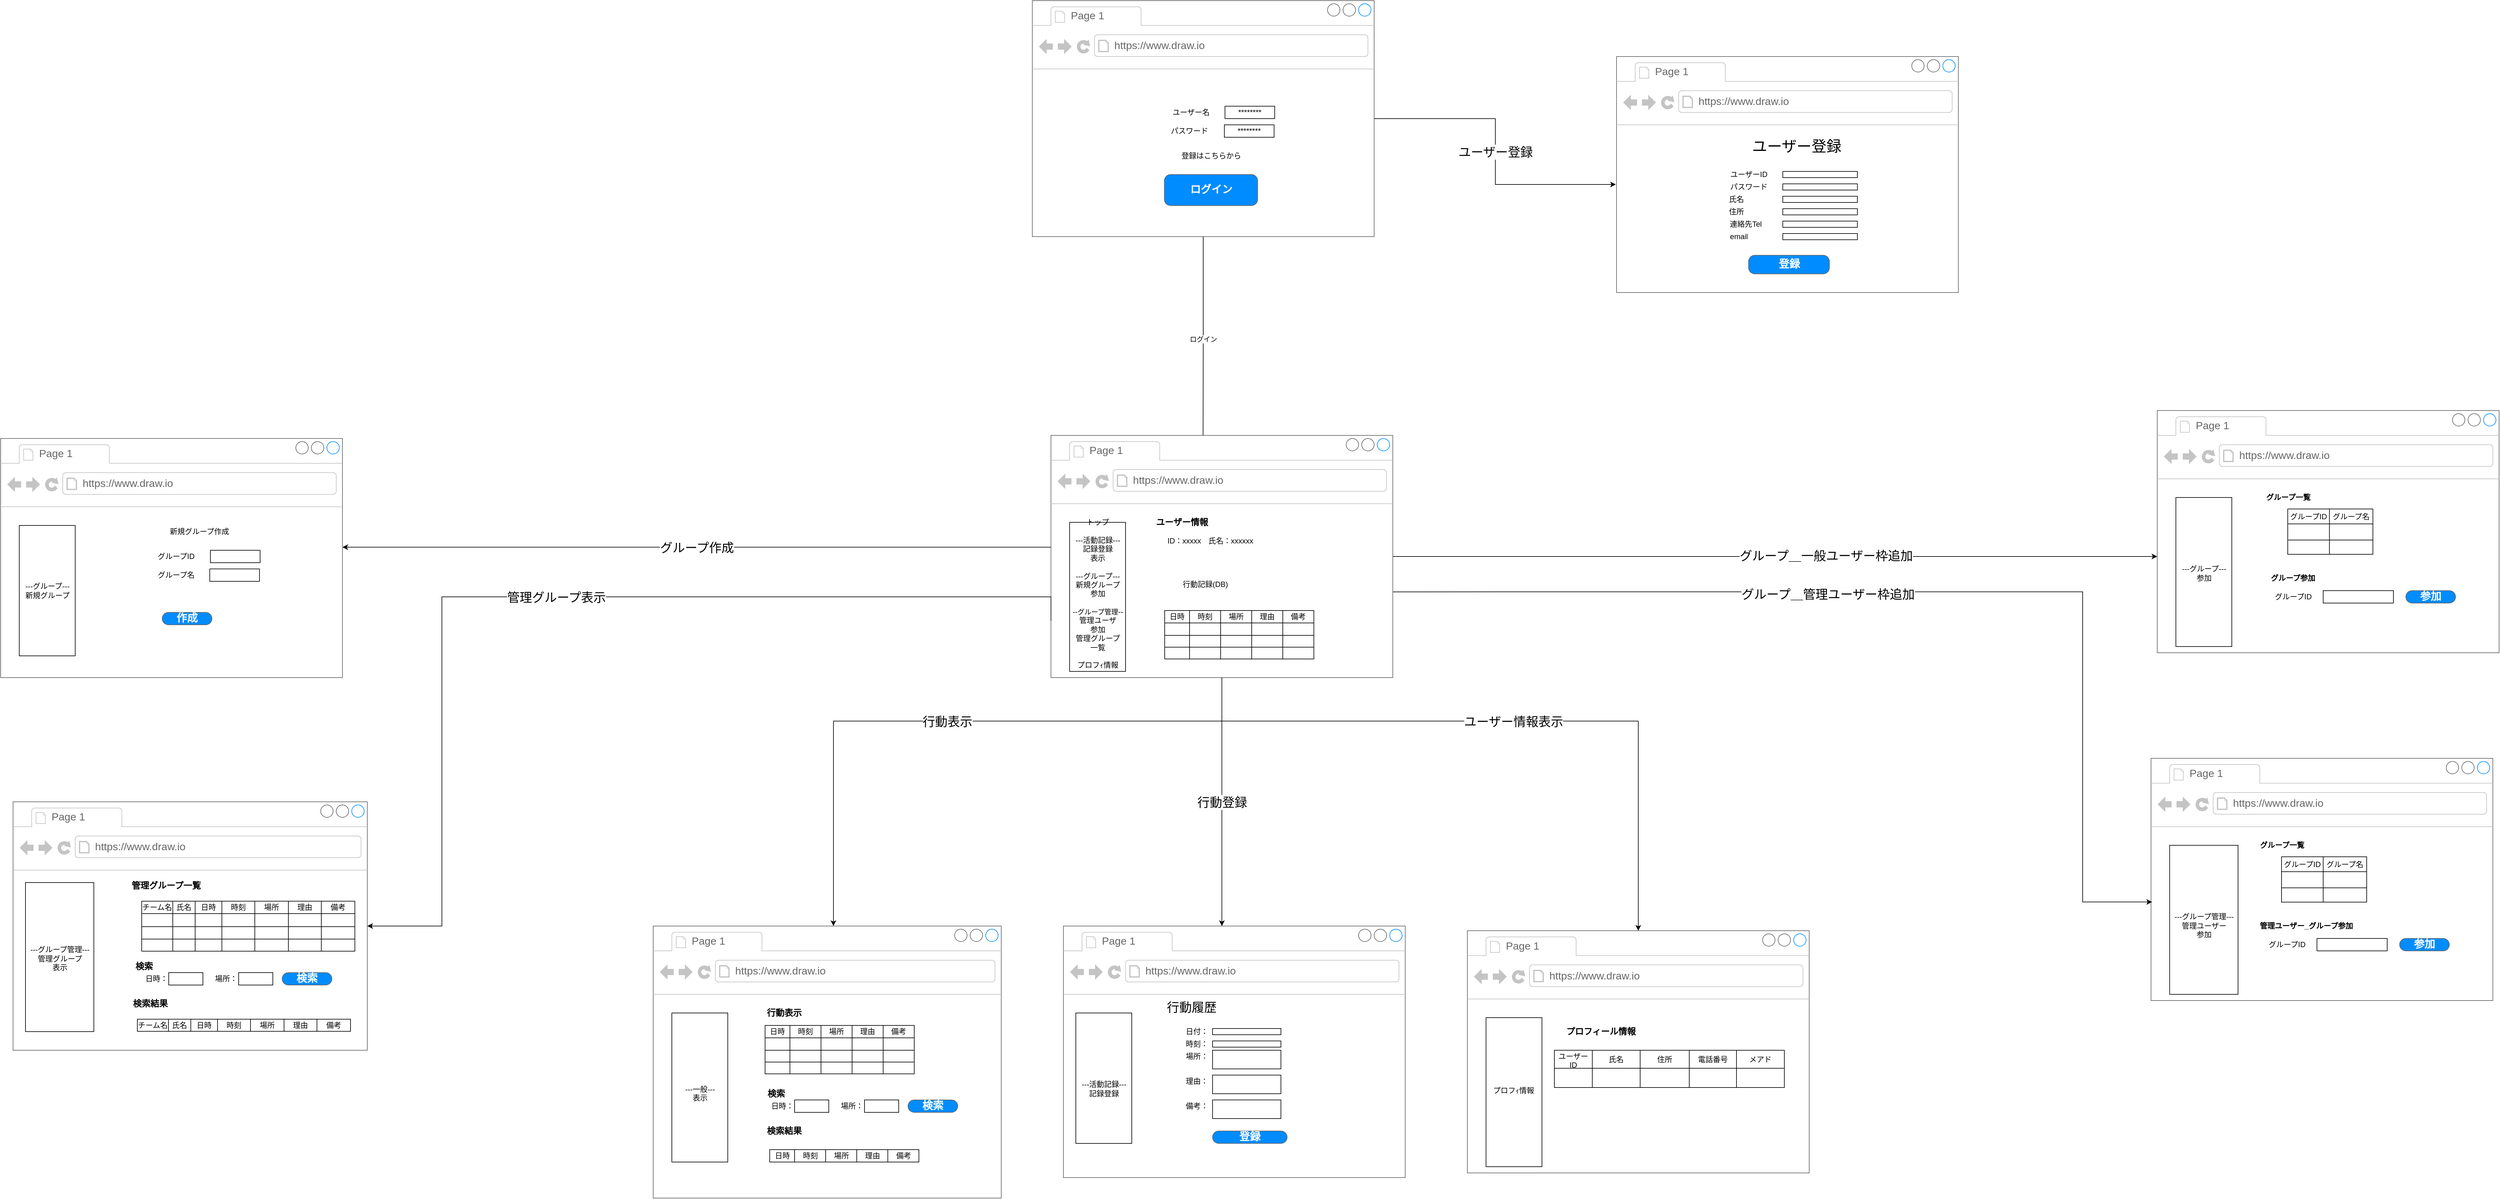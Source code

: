 <mxfile version="13.6.6" type="google" pages="2"><diagram id="CGNgbXNHTuwvyiS9koBm" name="ユーザー遷移"><mxGraphModel dx="3984" dy="5234" grid="1" gridSize="10" guides="1" tooltips="1" connect="1" arrows="1" fold="1" page="1" pageScale="1" pageWidth="827" pageHeight="1169" math="0" shadow="0"><root><mxCell id="0"/><mxCell id="1" parent="0"/><mxCell id="tR4K0azt1WhQGzHZq1We-2" value="ログイン" style="edgeStyle=orthogonalEdgeStyle;rounded=0;orthogonalLoop=1;jettySize=auto;html=1;entryX=0.445;entryY=0.026;entryDx=0;entryDy=0;entryPerimeter=0;" parent="1" source="WLb34dUpBdxDFaFPeRiZ-19" target="tR4K0azt1WhQGzHZq1We-3" edge="1"><mxGeometry relative="1" as="geometry"><mxPoint x="325" y="-370" as="targetPoint"/></mxGeometry></mxCell><mxCell id="QpRHti0v_Mz-kwwhhslv-170" value="ユーザー登録" style="edgeStyle=orthogonalEdgeStyle;rounded=0;orthogonalLoop=1;jettySize=auto;html=1;entryX=-0.002;entryY=0.542;entryDx=0;entryDy=0;entryPerimeter=0;fontSize=20;" parent="1" source="WLb34dUpBdxDFaFPeRiZ-19" target="WLb34dUpBdxDFaFPeRiZ-116" edge="1"><mxGeometry relative="1" as="geometry"/></mxCell><mxCell id="WLb34dUpBdxDFaFPeRiZ-19" value="" style="strokeWidth=1;shadow=0;dashed=0;align=center;html=1;shape=mxgraph.mockup.containers.browserWindow;rSize=0;strokeColor=#666666;strokeColor2=#008cff;strokeColor3=#c4c4c4;mainText=,;recursiveResize=0;" parent="1" vertex="1"><mxGeometry x="50" y="-1040" width="550" height="380" as="geometry"/></mxCell><mxCell id="WLb34dUpBdxDFaFPeRiZ-20" value="Page 1" style="strokeWidth=1;shadow=0;dashed=0;align=center;html=1;shape=mxgraph.mockup.containers.anchor;fontSize=17;fontColor=#666666;align=left;" parent="WLb34dUpBdxDFaFPeRiZ-19" vertex="1"><mxGeometry x="60" y="12" width="110" height="26" as="geometry"/></mxCell><mxCell id="WLb34dUpBdxDFaFPeRiZ-21" value="https://www.draw.io" style="strokeWidth=1;shadow=0;dashed=0;align=center;html=1;shape=mxgraph.mockup.containers.anchor;rSize=0;fontSize=17;fontColor=#666666;align=left;" parent="WLb34dUpBdxDFaFPeRiZ-19" vertex="1"><mxGeometry x="130" y="60" width="250" height="26" as="geometry"/></mxCell><mxCell id="WLb34dUpBdxDFaFPeRiZ-22" value="********" style="rounded=0;whiteSpace=wrap;html=1;gradientColor=none;" parent="WLb34dUpBdxDFaFPeRiZ-19" vertex="1"><mxGeometry x="309" y="200" width="80" height="20" as="geometry"/></mxCell><mxCell id="WLb34dUpBdxDFaFPeRiZ-23" value="パスワード" style="text;html=1;strokeColor=none;fillColor=none;align=center;verticalAlign=middle;whiteSpace=wrap;rounded=0;" parent="WLb34dUpBdxDFaFPeRiZ-19" vertex="1"><mxGeometry x="212.5" y="200" width="80" height="20" as="geometry"/></mxCell><mxCell id="WLb34dUpBdxDFaFPeRiZ-24" value="ユーザー名" style="text;html=1;strokeColor=none;fillColor=none;align=center;verticalAlign=middle;whiteSpace=wrap;rounded=0;" parent="WLb34dUpBdxDFaFPeRiZ-19" vertex="1"><mxGeometry x="212.5" y="170" width="85" height="20" as="geometry"/></mxCell><mxCell id="WLb34dUpBdxDFaFPeRiZ-25" value="ログイン" style="strokeWidth=1;shadow=0;dashed=0;align=center;html=1;shape=mxgraph.mockup.buttons.button;strokeColor=#666666;fontColor=#ffffff;mainText=;buttonStyle=round;fontSize=17;fontStyle=1;fillColor=#008cff;whiteSpace=wrap;" parent="WLb34dUpBdxDFaFPeRiZ-19" vertex="1"><mxGeometry x="212.5" y="280" width="150" height="50" as="geometry"/></mxCell><mxCell id="WLb34dUpBdxDFaFPeRiZ-26" value="********" style="rounded=0;whiteSpace=wrap;html=1;gradientColor=none;" parent="WLb34dUpBdxDFaFPeRiZ-19" vertex="1"><mxGeometry x="310" y="170" width="80" height="20" as="geometry"/></mxCell><mxCell id="WLb34dUpBdxDFaFPeRiZ-59" value="登録はこちらから" style="text;html=1;strokeColor=none;fillColor=none;align=center;verticalAlign=middle;whiteSpace=wrap;rounded=0;strokeWidth=1;" parent="WLb34dUpBdxDFaFPeRiZ-19" vertex="1"><mxGeometry x="227.5" y="240" width="120" height="20" as="geometry"/></mxCell><mxCell id="WLb34dUpBdxDFaFPeRiZ-69" value="" style="strokeWidth=1;shadow=0;dashed=0;align=center;html=1;shape=mxgraph.mockup.containers.browserWindow;rSize=0;strokeColor=#666666;strokeColor2=#008cff;strokeColor3=#c4c4c4;mainText=,;recursiveResize=0;" parent="1" vertex="1"><mxGeometry x="100" y="450" width="550" height="405" as="geometry"/></mxCell><mxCell id="WLb34dUpBdxDFaFPeRiZ-70" value="Page 1" style="strokeWidth=1;shadow=0;dashed=0;align=center;html=1;shape=mxgraph.mockup.containers.anchor;fontSize=17;fontColor=#666666;align=left;" parent="WLb34dUpBdxDFaFPeRiZ-69" vertex="1"><mxGeometry x="60" y="12" width="110" height="26" as="geometry"/></mxCell><mxCell id="WLb34dUpBdxDFaFPeRiZ-71" value="https://www.draw.io" style="strokeWidth=1;shadow=0;dashed=0;align=center;html=1;shape=mxgraph.mockup.containers.anchor;rSize=0;fontSize=17;fontColor=#666666;align=left;" parent="WLb34dUpBdxDFaFPeRiZ-69" vertex="1"><mxGeometry x="130" y="60" width="250" height="26" as="geometry"/></mxCell><mxCell id="WLb34dUpBdxDFaFPeRiZ-73" value="時刻：&lt;br&gt;" style="text;html=1;strokeColor=none;fillColor=none;align=center;verticalAlign=middle;whiteSpace=wrap;rounded=0;" parent="WLb34dUpBdxDFaFPeRiZ-69" vertex="1"><mxGeometry x="190" y="180" width="50" height="20" as="geometry"/></mxCell><mxCell id="WLb34dUpBdxDFaFPeRiZ-74" value="日付：" style="text;html=1;strokeColor=none;fillColor=none;align=center;verticalAlign=middle;whiteSpace=wrap;rounded=0;" parent="WLb34dUpBdxDFaFPeRiZ-69" vertex="1"><mxGeometry x="190" y="160" width="50" height="20" as="geometry"/></mxCell><mxCell id="WLb34dUpBdxDFaFPeRiZ-75" value="登録" style="strokeWidth=1;shadow=0;dashed=0;align=center;html=1;shape=mxgraph.mockup.buttons.button;strokeColor=#666666;fontColor=#ffffff;mainText=;buttonStyle=round;fontSize=17;fontStyle=1;fillColor=#008cff;whiteSpace=wrap;" parent="WLb34dUpBdxDFaFPeRiZ-69" vertex="1"><mxGeometry x="240" y="330" width="120" height="20" as="geometry"/></mxCell><mxCell id="WLb34dUpBdxDFaFPeRiZ-77" value="&lt;font style=&quot;font-size: 20px&quot;&gt;行動履歴&lt;/font&gt;" style="text;html=1;strokeColor=none;fillColor=none;align=center;verticalAlign=middle;whiteSpace=wrap;rounded=0;" parent="WLb34dUpBdxDFaFPeRiZ-69" vertex="1"><mxGeometry x="160" y="120" width="92.5" height="20" as="geometry"/></mxCell><mxCell id="WLb34dUpBdxDFaFPeRiZ-78" value="場所：" style="text;html=1;strokeColor=none;fillColor=none;align=center;verticalAlign=middle;whiteSpace=wrap;rounded=0;" parent="WLb34dUpBdxDFaFPeRiZ-69" vertex="1"><mxGeometry x="190" y="200" width="50" height="20" as="geometry"/></mxCell><mxCell id="WLb34dUpBdxDFaFPeRiZ-79" value="理由：" style="text;html=1;strokeColor=none;fillColor=none;align=center;verticalAlign=middle;whiteSpace=wrap;rounded=0;" parent="WLb34dUpBdxDFaFPeRiZ-69" vertex="1"><mxGeometry x="190" y="240" width="50" height="20" as="geometry"/></mxCell><mxCell id="WLb34dUpBdxDFaFPeRiZ-80" value="備考：" style="text;html=1;strokeColor=none;fillColor=none;align=center;verticalAlign=middle;whiteSpace=wrap;rounded=0;" parent="WLb34dUpBdxDFaFPeRiZ-69" vertex="1"><mxGeometry x="190" y="280" width="50" height="20" as="geometry"/></mxCell><mxCell id="WLb34dUpBdxDFaFPeRiZ-81" value="" style="rounded=0;whiteSpace=wrap;html=1;strokeColor=#000000;strokeWidth=1;gradientColor=none;" parent="WLb34dUpBdxDFaFPeRiZ-69" vertex="1"><mxGeometry x="240" y="165" width="110" height="10" as="geometry"/></mxCell><mxCell id="WLb34dUpBdxDFaFPeRiZ-82" value="" style="rounded=0;whiteSpace=wrap;html=1;strokeColor=#000000;strokeWidth=1;gradientColor=none;" parent="WLb34dUpBdxDFaFPeRiZ-69" vertex="1"><mxGeometry x="240" y="185" width="110" height="10" as="geometry"/></mxCell><mxCell id="WLb34dUpBdxDFaFPeRiZ-83" value="" style="rounded=0;whiteSpace=wrap;html=1;strokeColor=#000000;strokeWidth=1;gradientColor=none;" parent="WLb34dUpBdxDFaFPeRiZ-69" vertex="1"><mxGeometry x="240" y="200" width="110" height="30" as="geometry"/></mxCell><mxCell id="WLb34dUpBdxDFaFPeRiZ-84" value="&lt;span style=&quot;color: rgba(0 , 0 , 0 , 0) ; font-family: monospace ; font-size: 0px&quot;&gt;v&lt;/span&gt;" style="rounded=0;whiteSpace=wrap;html=1;strokeColor=#000000;strokeWidth=1;gradientColor=none;" parent="WLb34dUpBdxDFaFPeRiZ-69" vertex="1"><mxGeometry x="240" y="240" width="110" height="30" as="geometry"/></mxCell><mxCell id="WLb34dUpBdxDFaFPeRiZ-101" value="&lt;span style=&quot;color: rgba(0 , 0 , 0 , 0) ; font-family: monospace ; font-size: 0px&quot;&gt;v&lt;/span&gt;" style="rounded=0;whiteSpace=wrap;html=1;strokeColor=#000000;strokeWidth=1;gradientColor=none;" parent="WLb34dUpBdxDFaFPeRiZ-69" vertex="1"><mxGeometry x="240" y="280" width="110" height="30" as="geometry"/></mxCell><mxCell id="tR4K0azt1WhQGzHZq1We-62" value="" style="verticalLabelPosition=bottom;verticalAlign=top;html=1;shape=mxgraph.basic.rect;fillColor2=none;strokeWidth=1;size=20;indent=5;" parent="WLb34dUpBdxDFaFPeRiZ-69" vertex="1"><mxGeometry x="20" y="140" width="90" height="210" as="geometry"/></mxCell><mxCell id="YRrqCxuNzsEdJoxhMbvc-3" value="&lt;br&gt;&lt;br&gt;---活動記録---&lt;br&gt;記録登録&lt;br&gt;&lt;br&gt;" style="text;html=1;strokeColor=none;fillColor=none;align=center;verticalAlign=middle;whiteSpace=wrap;rounded=0;" parent="WLb34dUpBdxDFaFPeRiZ-69" vertex="1"><mxGeometry x="21" y="150" width="89" height="210" as="geometry"/></mxCell><mxCell id="WLb34dUpBdxDFaFPeRiZ-116" value="" style="strokeWidth=1;shadow=0;dashed=0;align=center;html=1;shape=mxgraph.mockup.containers.browserWindow;rSize=0;strokeColor=#666666;strokeColor2=#008cff;strokeColor3=#c4c4c4;mainText=,;recursiveResize=0;gradientColor=none;" parent="1" vertex="1"><mxGeometry x="990" y="-950" width="550" height="380" as="geometry"/></mxCell><mxCell id="WLb34dUpBdxDFaFPeRiZ-117" value="Page 1" style="strokeWidth=1;shadow=0;dashed=0;align=center;html=1;shape=mxgraph.mockup.containers.anchor;fontSize=17;fontColor=#666666;align=left;" parent="WLb34dUpBdxDFaFPeRiZ-116" vertex="1"><mxGeometry x="60" y="12" width="110" height="26" as="geometry"/></mxCell><mxCell id="WLb34dUpBdxDFaFPeRiZ-118" value="https://www.draw.io" style="strokeWidth=1;shadow=0;dashed=0;align=center;html=1;shape=mxgraph.mockup.containers.anchor;rSize=0;fontSize=17;fontColor=#666666;align=left;" parent="WLb34dUpBdxDFaFPeRiZ-116" vertex="1"><mxGeometry x="130" y="60" width="250" height="26" as="geometry"/></mxCell><mxCell id="WLb34dUpBdxDFaFPeRiZ-119" value="&lt;font style=&quot;font-size: 24px&quot;&gt;ユーザー登録&lt;/font&gt;" style="text;html=1;strokeColor=none;fillColor=none;align=center;verticalAlign=middle;whiteSpace=wrap;rounded=0;" parent="WLb34dUpBdxDFaFPeRiZ-116" vertex="1"><mxGeometry x="210" y="130" width="160" height="30" as="geometry"/></mxCell><mxCell id="WLb34dUpBdxDFaFPeRiZ-120" value="ユーザーID" style="text;html=1;strokeColor=none;fillColor=none;align=center;verticalAlign=middle;whiteSpace=wrap;rounded=0;" parent="WLb34dUpBdxDFaFPeRiZ-116" vertex="1"><mxGeometry x="162.5" y="180" width="100" height="20" as="geometry"/></mxCell><mxCell id="WLb34dUpBdxDFaFPeRiZ-126" value="パスワード" style="text;html=1;strokeColor=none;fillColor=none;align=center;verticalAlign=middle;whiteSpace=wrap;rounded=0;" parent="WLb34dUpBdxDFaFPeRiZ-116" vertex="1"><mxGeometry x="162.5" y="200" width="100" height="20" as="geometry"/></mxCell><mxCell id="WLb34dUpBdxDFaFPeRiZ-127" value="氏名" style="text;html=1;strokeColor=none;fillColor=none;align=center;verticalAlign=middle;whiteSpace=wrap;rounded=0;" parent="WLb34dUpBdxDFaFPeRiZ-116" vertex="1"><mxGeometry x="172.5" y="220" width="40" height="20" as="geometry"/></mxCell><mxCell id="WLb34dUpBdxDFaFPeRiZ-128" value="住所" style="text;html=1;strokeColor=none;fillColor=none;align=center;verticalAlign=middle;whiteSpace=wrap;rounded=0;" parent="WLb34dUpBdxDFaFPeRiZ-116" vertex="1"><mxGeometry x="177.5" y="240" width="30" height="20" as="geometry"/></mxCell><mxCell id="WLb34dUpBdxDFaFPeRiZ-129" value="連絡先Tel" style="text;html=1;strokeColor=none;fillColor=none;align=center;verticalAlign=middle;whiteSpace=wrap;rounded=0;" parent="WLb34dUpBdxDFaFPeRiZ-116" vertex="1"><mxGeometry x="177.5" y="260" width="60" height="20" as="geometry"/></mxCell><mxCell id="WLb34dUpBdxDFaFPeRiZ-131" value="email" style="text;html=1;strokeColor=none;fillColor=none;align=center;verticalAlign=middle;whiteSpace=wrap;rounded=0;" parent="WLb34dUpBdxDFaFPeRiZ-116" vertex="1"><mxGeometry x="172.5" y="280" width="47.5" height="20" as="geometry"/></mxCell><mxCell id="WLb34dUpBdxDFaFPeRiZ-132" value="" style="rounded=0;whiteSpace=wrap;html=1;strokeColor=#000000;strokeWidth=1;gradientColor=none;" parent="WLb34dUpBdxDFaFPeRiZ-116" vertex="1"><mxGeometry x="267.5" y="185" width="120" height="10" as="geometry"/></mxCell><mxCell id="WLb34dUpBdxDFaFPeRiZ-133" value="" style="rounded=0;whiteSpace=wrap;html=1;strokeColor=#000000;strokeWidth=1;gradientColor=none;" parent="WLb34dUpBdxDFaFPeRiZ-116" vertex="1"><mxGeometry x="267.5" y="205" width="120" height="10" as="geometry"/></mxCell><mxCell id="WLb34dUpBdxDFaFPeRiZ-134" value="" style="rounded=0;whiteSpace=wrap;html=1;strokeColor=#000000;strokeWidth=1;gradientColor=none;" parent="WLb34dUpBdxDFaFPeRiZ-116" vertex="1"><mxGeometry x="267.5" y="225" width="120" height="10" as="geometry"/></mxCell><mxCell id="WLb34dUpBdxDFaFPeRiZ-135" value="" style="rounded=0;whiteSpace=wrap;html=1;strokeColor=#000000;strokeWidth=1;gradientColor=none;" parent="WLb34dUpBdxDFaFPeRiZ-116" vertex="1"><mxGeometry x="267.5" y="245" width="120" height="10" as="geometry"/></mxCell><mxCell id="WLb34dUpBdxDFaFPeRiZ-136" value="" style="rounded=0;whiteSpace=wrap;html=1;strokeColor=#000000;strokeWidth=1;gradientColor=none;" parent="WLb34dUpBdxDFaFPeRiZ-116" vertex="1"><mxGeometry x="267.5" y="265" width="120" height="10" as="geometry"/></mxCell><mxCell id="WLb34dUpBdxDFaFPeRiZ-137" value="" style="rounded=0;whiteSpace=wrap;html=1;strokeColor=#000000;strokeWidth=1;gradientColor=none;" parent="WLb34dUpBdxDFaFPeRiZ-116" vertex="1"><mxGeometry x="267.5" y="285" width="120" height="10" as="geometry"/></mxCell><mxCell id="WLb34dUpBdxDFaFPeRiZ-154" value="登録" style="strokeWidth=1;shadow=0;dashed=0;align=center;html=1;shape=mxgraph.mockup.buttons.button;strokeColor=#666666;fontColor=#ffffff;mainText=;buttonStyle=round;fontSize=17;fontStyle=1;fillColor=#008cff;whiteSpace=wrap;" parent="WLb34dUpBdxDFaFPeRiZ-116" vertex="1"><mxGeometry x="212.5" y="320" width="130" height="30" as="geometry"/></mxCell><mxCell id="tR4K0azt1WhQGzHZq1We-64" value="&lt;font style=&quot;font-size: 20px&quot;&gt;行動登録&lt;/font&gt;" style="edgeStyle=orthogonalEdgeStyle;rounded=0;orthogonalLoop=1;jettySize=auto;html=1;" parent="1" source="tR4K0azt1WhQGzHZq1We-3" target="WLb34dUpBdxDFaFPeRiZ-69" edge="1"><mxGeometry relative="1" as="geometry"><Array as="points"><mxPoint x="355" y="330"/><mxPoint x="355" y="330"/></Array></mxGeometry></mxCell><mxCell id="QpRHti0v_Mz-kwwhhslv-195" value="&lt;font style=&quot;font-size: 20px&quot;&gt;行動表示&lt;/font&gt;" style="edgeStyle=orthogonalEdgeStyle;rounded=0;orthogonalLoop=1;jettySize=auto;html=1;" parent="1" source="tR4K0azt1WhQGzHZq1We-3" target="QpRHti0v_Mz-kwwhhslv-172" edge="1"><mxGeometry relative="1" as="geometry"><Array as="points"><mxPoint x="355" y="120"/><mxPoint x="-270" y="120"/></Array></mxGeometry></mxCell><mxCell id="QpRHti0v_Mz-kwwhhslv-246" style="edgeStyle=orthogonalEdgeStyle;rounded=0;orthogonalLoop=1;jettySize=auto;html=1;" parent="1" source="tR4K0azt1WhQGzHZq1We-3" target="QpRHti0v_Mz-kwwhhslv-249" edge="1"><mxGeometry relative="1" as="geometry"><mxPoint x="-770" y="-145" as="targetPoint"/><Array as="points"><mxPoint x="600" y="-160"/></Array></mxGeometry></mxCell><mxCell id="YRrqCxuNzsEdJoxhMbvc-4" value="&lt;div style=&quot;font-size: 20px;&quot;&gt;&lt;font style=&quot;font-size: 20px;&quot;&gt;グループ＿一般ユーザー枠追加&lt;/font&gt;&lt;/div&gt;" style="edgeLabel;html=1;align=center;verticalAlign=middle;resizable=0;points=[];fontSize=20;" parent="QpRHti0v_Mz-kwwhhslv-246" vertex="1" connectable="0"><mxGeometry x="0.133" y="2" relative="1" as="geometry"><mxPoint as="offset"/></mxGeometry></mxCell><mxCell id="QpRHti0v_Mz-kwwhhslv-247" value="&lt;div style=&quot;font-size: 20px&quot;&gt;&lt;font style=&quot;font-size: 20px&quot;&gt;グループ作成&lt;/font&gt;&lt;/div&gt;" style="edgeStyle=orthogonalEdgeStyle;rounded=0;orthogonalLoop=1;jettySize=auto;html=1;" parent="1" source="tR4K0azt1WhQGzHZq1We-3" target="tR4K0azt1WhQGzHZq1We-79" edge="1"><mxGeometry relative="1" as="geometry"><Array as="points"><mxPoint x="-40" y="-160"/><mxPoint x="-40" y="-160"/></Array></mxGeometry></mxCell><mxCell id="tR4K0azt1WhQGzHZq1We-3" value="" style="strokeWidth=1;shadow=0;dashed=0;align=center;html=1;shape=mxgraph.mockup.containers.browserWindow;rSize=0;strokeColor=#666666;strokeColor2=#008cff;strokeColor3=#c4c4c4;mainText=,;recursiveResize=0;" parent="1" vertex="1"><mxGeometry x="80" y="-340" width="550" height="390" as="geometry"/></mxCell><mxCell id="tR4K0azt1WhQGzHZq1We-4" value="Page 1" style="strokeWidth=1;shadow=0;dashed=0;align=center;html=1;shape=mxgraph.mockup.containers.anchor;fontSize=17;fontColor=#666666;align=left;" parent="tR4K0azt1WhQGzHZq1We-3" vertex="1"><mxGeometry x="60" y="12" width="110" height="26" as="geometry"/></mxCell><mxCell id="tR4K0azt1WhQGzHZq1We-5" value="https://www.draw.io" style="strokeWidth=1;shadow=0;dashed=0;align=center;html=1;shape=mxgraph.mockup.containers.anchor;rSize=0;fontSize=17;fontColor=#666666;align=left;" parent="tR4K0azt1WhQGzHZq1We-3" vertex="1"><mxGeometry x="130" y="60" width="250" height="26" as="geometry"/></mxCell><mxCell id="tR4K0azt1WhQGzHZq1We-13" value="" style="verticalLabelPosition=bottom;verticalAlign=top;html=1;shape=mxgraph.basic.rect;fillColor2=none;strokeWidth=1;size=20;indent=5;" parent="tR4K0azt1WhQGzHZq1We-3" vertex="1"><mxGeometry x="30" y="140" width="90" height="240" as="geometry"/></mxCell><mxCell id="tR4K0azt1WhQGzHZq1We-14" value="トップ&lt;br&gt;&lt;br&gt;---活動記録---&lt;br&gt;記録登録&lt;br&gt;表示&lt;br&gt;&lt;br&gt;---グループ---&lt;br&gt;&lt;div&gt;新規グループ&lt;/div&gt;&lt;div&gt;参加&lt;br&gt;&lt;/div&gt;&lt;br&gt;--&lt;font style=&quot;font-size: 11px&quot;&gt;グループ管理&lt;/font&gt;--&lt;br&gt;&lt;div&gt;管理ユーザ&lt;/div&gt;&lt;div&gt;参加&lt;/div&gt;&lt;div&gt;管理グループ&lt;/div&gt;&lt;div&gt;一覧&lt;br&gt;&lt;/div&gt;&lt;div&gt;&lt;br&gt;&lt;/div&gt;&lt;div&gt;プロフｨ情報&lt;br&gt;&lt;/div&gt;" style="text;html=1;strokeColor=none;fillColor=none;align=center;verticalAlign=middle;whiteSpace=wrap;rounded=0;" parent="tR4K0azt1WhQGzHZq1We-3" vertex="1"><mxGeometry x="31" y="150" width="89" height="210" as="geometry"/></mxCell><mxCell id="tR4K0azt1WhQGzHZq1We-42" value="行動記録(DB)" style="text;html=1;strokeColor=none;fillColor=none;align=center;verticalAlign=middle;whiteSpace=wrap;rounded=0;" parent="tR4K0azt1WhQGzHZq1We-3" vertex="1"><mxGeometry x="190" y="230" width="117" height="20" as="geometry"/></mxCell><mxCell id="tR4K0azt1WhQGzHZq1We-66" value="&lt;font style=&quot;font-size: 14px&quot;&gt;&lt;b&gt;ユーザー情報&lt;/b&gt;&lt;/font&gt;" style="text;html=1;strokeColor=none;fillColor=none;align=center;verticalAlign=middle;whiteSpace=wrap;rounded=0;" parent="tR4K0azt1WhQGzHZq1We-3" vertex="1"><mxGeometry x="160" y="130" width="102" height="20" as="geometry"/></mxCell><mxCell id="tR4K0azt1WhQGzHZq1We-68" value="ID：xxxxx　氏名：xxxxxx" style="text;html=1;strokeColor=none;fillColor=none;align=center;verticalAlign=middle;whiteSpace=wrap;rounded=0;" parent="tR4K0azt1WhQGzHZq1We-3" vertex="1"><mxGeometry x="183" y="160" width="146.5" height="20" as="geometry"/></mxCell><mxCell id="QpRHti0v_Mz-kwwhhslv-221" value="" style="shape=table;html=1;whiteSpace=wrap;startSize=0;container=1;collapsible=0;childLayout=tableLayout;" parent="tR4K0azt1WhQGzHZq1We-3" vertex="1"><mxGeometry x="183" y="282" width="240" height="78" as="geometry"/></mxCell><mxCell id="QpRHti0v_Mz-kwwhhslv-222" value="" style="shape=partialRectangle;html=1;whiteSpace=wrap;collapsible=0;dropTarget=0;pointerEvents=0;fillColor=none;top=0;left=0;bottom=0;right=0;points=[[0,0.5],[1,0.5]];portConstraint=eastwest;" parent="QpRHti0v_Mz-kwwhhslv-221" vertex="1"><mxGeometry width="240" height="20" as="geometry"/></mxCell><mxCell id="QpRHti0v_Mz-kwwhhslv-223" value="日時" style="shape=partialRectangle;html=1;whiteSpace=wrap;connectable=0;overflow=hidden;fillColor=none;top=0;left=0;bottom=0;right=0;" parent="QpRHti0v_Mz-kwwhhslv-222" vertex="1"><mxGeometry width="40" height="20" as="geometry"/></mxCell><mxCell id="QpRHti0v_Mz-kwwhhslv-224" value="時刻" style="shape=partialRectangle;html=1;whiteSpace=wrap;connectable=0;overflow=hidden;fillColor=none;top=0;left=0;bottom=0;right=0;" parent="QpRHti0v_Mz-kwwhhslv-222" vertex="1"><mxGeometry x="40" width="50" height="20" as="geometry"/></mxCell><mxCell id="QpRHti0v_Mz-kwwhhslv-225" value="場所" style="shape=partialRectangle;html=1;whiteSpace=wrap;connectable=0;overflow=hidden;fillColor=none;top=0;left=0;bottom=0;right=0;" parent="QpRHti0v_Mz-kwwhhslv-222" vertex="1"><mxGeometry x="90" width="50" height="20" as="geometry"/></mxCell><mxCell id="QpRHti0v_Mz-kwwhhslv-226" value="理由" style="shape=partialRectangle;html=1;whiteSpace=wrap;connectable=0;overflow=hidden;fillColor=none;top=0;left=0;bottom=0;right=0;" parent="QpRHti0v_Mz-kwwhhslv-222" vertex="1"><mxGeometry x="140" width="50" height="20" as="geometry"/></mxCell><mxCell id="QpRHti0v_Mz-kwwhhslv-227" value="備考" style="shape=partialRectangle;html=1;whiteSpace=wrap;connectable=0;overflow=hidden;fillColor=none;top=0;left=0;bottom=0;right=0;" parent="QpRHti0v_Mz-kwwhhslv-222" vertex="1"><mxGeometry x="190" width="50" height="20" as="geometry"/></mxCell><mxCell id="QpRHti0v_Mz-kwwhhslv-228" style="shape=partialRectangle;html=1;whiteSpace=wrap;collapsible=0;dropTarget=0;pointerEvents=0;fillColor=none;top=0;left=0;bottom=0;right=0;points=[[0,0.5],[1,0.5]];portConstraint=eastwest;" parent="QpRHti0v_Mz-kwwhhslv-221" vertex="1"><mxGeometry y="20" width="240" height="20" as="geometry"/></mxCell><mxCell id="QpRHti0v_Mz-kwwhhslv-229" style="shape=partialRectangle;html=1;whiteSpace=wrap;connectable=0;overflow=hidden;fillColor=none;top=0;left=0;bottom=0;right=0;" parent="QpRHti0v_Mz-kwwhhslv-228" vertex="1"><mxGeometry width="40" height="20" as="geometry"/></mxCell><mxCell id="QpRHti0v_Mz-kwwhhslv-230" style="shape=partialRectangle;html=1;whiteSpace=wrap;connectable=0;overflow=hidden;fillColor=none;top=0;left=0;bottom=0;right=0;" parent="QpRHti0v_Mz-kwwhhslv-228" vertex="1"><mxGeometry x="40" width="50" height="20" as="geometry"/></mxCell><mxCell id="QpRHti0v_Mz-kwwhhslv-231" style="shape=partialRectangle;html=1;whiteSpace=wrap;connectable=0;overflow=hidden;fillColor=none;top=0;left=0;bottom=0;right=0;" parent="QpRHti0v_Mz-kwwhhslv-228" vertex="1"><mxGeometry x="90" width="50" height="20" as="geometry"/></mxCell><mxCell id="QpRHti0v_Mz-kwwhhslv-232" style="shape=partialRectangle;html=1;whiteSpace=wrap;connectable=0;overflow=hidden;fillColor=none;top=0;left=0;bottom=0;right=0;" parent="QpRHti0v_Mz-kwwhhslv-228" vertex="1"><mxGeometry x="140" width="50" height="20" as="geometry"/></mxCell><mxCell id="QpRHti0v_Mz-kwwhhslv-233" style="shape=partialRectangle;html=1;whiteSpace=wrap;connectable=0;overflow=hidden;fillColor=none;top=0;left=0;bottom=0;right=0;" parent="QpRHti0v_Mz-kwwhhslv-228" vertex="1"><mxGeometry x="190" width="50" height="20" as="geometry"/></mxCell><mxCell id="QpRHti0v_Mz-kwwhhslv-234" style="shape=partialRectangle;html=1;whiteSpace=wrap;collapsible=0;dropTarget=0;pointerEvents=0;fillColor=none;top=0;left=0;bottom=0;right=0;points=[[0,0.5],[1,0.5]];portConstraint=eastwest;" parent="QpRHti0v_Mz-kwwhhslv-221" vertex="1"><mxGeometry y="40" width="240" height="19" as="geometry"/></mxCell><mxCell id="QpRHti0v_Mz-kwwhhslv-235" style="shape=partialRectangle;html=1;whiteSpace=wrap;connectable=0;overflow=hidden;fillColor=none;top=0;left=0;bottom=0;right=0;" parent="QpRHti0v_Mz-kwwhhslv-234" vertex="1"><mxGeometry width="40" height="19" as="geometry"/></mxCell><mxCell id="QpRHti0v_Mz-kwwhhslv-236" style="shape=partialRectangle;html=1;whiteSpace=wrap;connectable=0;overflow=hidden;fillColor=none;top=0;left=0;bottom=0;right=0;" parent="QpRHti0v_Mz-kwwhhslv-234" vertex="1"><mxGeometry x="40" width="50" height="19" as="geometry"/></mxCell><mxCell id="QpRHti0v_Mz-kwwhhslv-237" style="shape=partialRectangle;html=1;whiteSpace=wrap;connectable=0;overflow=hidden;fillColor=none;top=0;left=0;bottom=0;right=0;" parent="QpRHti0v_Mz-kwwhhslv-234" vertex="1"><mxGeometry x="90" width="50" height="19" as="geometry"/></mxCell><mxCell id="QpRHti0v_Mz-kwwhhslv-238" style="shape=partialRectangle;html=1;whiteSpace=wrap;connectable=0;overflow=hidden;fillColor=none;top=0;left=0;bottom=0;right=0;" parent="QpRHti0v_Mz-kwwhhslv-234" vertex="1"><mxGeometry x="140" width="50" height="19" as="geometry"/></mxCell><mxCell id="QpRHti0v_Mz-kwwhhslv-239" style="shape=partialRectangle;html=1;whiteSpace=wrap;connectable=0;overflow=hidden;fillColor=none;top=0;left=0;bottom=0;right=0;" parent="QpRHti0v_Mz-kwwhhslv-234" vertex="1"><mxGeometry x="190" width="50" height="19" as="geometry"/></mxCell><mxCell id="QpRHti0v_Mz-kwwhhslv-240" value="" style="shape=partialRectangle;html=1;whiteSpace=wrap;collapsible=0;dropTarget=0;pointerEvents=0;fillColor=none;top=0;left=0;bottom=0;right=0;points=[[0,0.5],[1,0.5]];portConstraint=eastwest;" parent="QpRHti0v_Mz-kwwhhslv-221" vertex="1"><mxGeometry y="59" width="240" height="19" as="geometry"/></mxCell><mxCell id="QpRHti0v_Mz-kwwhhslv-241" value="" style="shape=partialRectangle;html=1;whiteSpace=wrap;connectable=0;overflow=hidden;fillColor=none;top=0;left=0;bottom=0;right=0;" parent="QpRHti0v_Mz-kwwhhslv-240" vertex="1"><mxGeometry width="40" height="19" as="geometry"/></mxCell><mxCell id="QpRHti0v_Mz-kwwhhslv-242" value="" style="shape=partialRectangle;html=1;whiteSpace=wrap;connectable=0;overflow=hidden;fillColor=none;top=0;left=0;bottom=0;right=0;" parent="QpRHti0v_Mz-kwwhhslv-240" vertex="1"><mxGeometry x="40" width="50" height="19" as="geometry"/></mxCell><mxCell id="QpRHti0v_Mz-kwwhhslv-243" value="" style="shape=partialRectangle;html=1;whiteSpace=wrap;connectable=0;overflow=hidden;fillColor=none;top=0;left=0;bottom=0;right=0;" parent="QpRHti0v_Mz-kwwhhslv-240" vertex="1"><mxGeometry x="90" width="50" height="19" as="geometry"/></mxCell><mxCell id="QpRHti0v_Mz-kwwhhslv-244" style="shape=partialRectangle;html=1;whiteSpace=wrap;connectable=0;overflow=hidden;fillColor=none;top=0;left=0;bottom=0;right=0;" parent="QpRHti0v_Mz-kwwhhslv-240" vertex="1"><mxGeometry x="140" width="50" height="19" as="geometry"/></mxCell><mxCell id="QpRHti0v_Mz-kwwhhslv-245" style="shape=partialRectangle;html=1;whiteSpace=wrap;connectable=0;overflow=hidden;fillColor=none;top=0;left=0;bottom=0;right=0;" parent="QpRHti0v_Mz-kwwhhslv-240" vertex="1"><mxGeometry x="190" width="50" height="19" as="geometry"/></mxCell><mxCell id="tR4K0azt1WhQGzHZq1We-79" value="" style="strokeWidth=1;shadow=0;dashed=0;align=center;html=1;shape=mxgraph.mockup.containers.browserWindow;rSize=0;strokeColor=#666666;strokeColor2=#008cff;strokeColor3=#c4c4c4;mainText=,;recursiveResize=0;" parent="1" vertex="1"><mxGeometry x="-1610" y="-335" width="550" height="385" as="geometry"/></mxCell><mxCell id="tR4K0azt1WhQGzHZq1We-80" value="Page 1" style="strokeWidth=1;shadow=0;dashed=0;align=center;html=1;shape=mxgraph.mockup.containers.anchor;fontSize=17;fontColor=#666666;align=left;" parent="tR4K0azt1WhQGzHZq1We-79" vertex="1"><mxGeometry x="60" y="12" width="110" height="26" as="geometry"/></mxCell><mxCell id="tR4K0azt1WhQGzHZq1We-81" value="https://www.draw.io" style="strokeWidth=1;shadow=0;dashed=0;align=center;html=1;shape=mxgraph.mockup.containers.anchor;rSize=0;fontSize=17;fontColor=#666666;align=left;" parent="tR4K0azt1WhQGzHZq1We-79" vertex="1"><mxGeometry x="130" y="60" width="250" height="26" as="geometry"/></mxCell><mxCell id="tR4K0azt1WhQGzHZq1We-82" value="" style="verticalLabelPosition=bottom;verticalAlign=top;html=1;shape=mxgraph.basic.rect;fillColor2=none;strokeWidth=1;size=20;indent=5;" parent="tR4K0azt1WhQGzHZq1We-79" vertex="1"><mxGeometry x="30" y="140" width="90" height="210" as="geometry"/></mxCell><mxCell id="tR4K0azt1WhQGzHZq1We-98" value="新規グループ作成" style="text;html=1;strokeColor=none;fillColor=none;align=center;verticalAlign=middle;whiteSpace=wrap;rounded=0;" parent="tR4K0azt1WhQGzHZq1We-79" vertex="1"><mxGeometry x="240" y="140" width="160" height="20" as="geometry"/></mxCell><mxCell id="tR4K0azt1WhQGzHZq1We-102" value="" style="rounded=0;whiteSpace=wrap;html=1;gradientColor=none;" parent="tR4K0azt1WhQGzHZq1We-79" vertex="1"><mxGeometry x="336.5" y="210" width="80" height="20" as="geometry"/></mxCell><mxCell id="tR4K0azt1WhQGzHZq1We-104" value="グループID" style="text;html=1;strokeColor=none;fillColor=none;align=center;verticalAlign=middle;whiteSpace=wrap;rounded=0;" parent="tR4K0azt1WhQGzHZq1We-79" vertex="1"><mxGeometry x="240" y="180" width="85" height="20" as="geometry"/></mxCell><mxCell id="tR4K0azt1WhQGzHZq1We-105" value="&lt;div&gt;作成&lt;/div&gt;" style="strokeWidth=1;shadow=0;dashed=0;align=center;html=1;shape=mxgraph.mockup.buttons.button;strokeColor=#666666;fontColor=#ffffff;mainText=;buttonStyle=round;fontSize=17;fontStyle=1;fillColor=#008cff;whiteSpace=wrap;" parent="tR4K0azt1WhQGzHZq1We-79" vertex="1"><mxGeometry x="260" y="280" width="80" height="20" as="geometry"/></mxCell><mxCell id="tR4K0azt1WhQGzHZq1We-106" value="" style="rounded=0;whiteSpace=wrap;html=1;gradientColor=none;" parent="tR4K0azt1WhQGzHZq1We-79" vertex="1"><mxGeometry x="337.5" y="180" width="80" height="20" as="geometry"/></mxCell><mxCell id="YRrqCxuNzsEdJoxhMbvc-1" value="グループ名" style="text;html=1;strokeColor=none;fillColor=none;align=center;verticalAlign=middle;whiteSpace=wrap;rounded=0;" parent="tR4K0azt1WhQGzHZq1We-79" vertex="1"><mxGeometry x="240" y="210" width="85" height="20" as="geometry"/></mxCell><mxCell id="YRrqCxuNzsEdJoxhMbvc-2" value="&lt;br&gt;---グループ---&lt;br&gt;&lt;div&gt;新規グループ&lt;/div&gt;&lt;div&gt;&lt;br&gt;&lt;/div&gt;" style="text;html=1;strokeColor=none;fillColor=none;align=center;verticalAlign=middle;whiteSpace=wrap;rounded=0;" parent="tR4K0azt1WhQGzHZq1We-79" vertex="1"><mxGeometry x="31" y="140" width="89" height="210" as="geometry"/></mxCell><mxCell id="QpRHti0v_Mz-kwwhhslv-172" value="" style="strokeWidth=1;shadow=0;dashed=0;align=center;html=1;shape=mxgraph.mockup.containers.browserWindow;rSize=0;strokeColor=#666666;strokeColor2=#008cff;strokeColor3=#c4c4c4;mainText=,;recursiveResize=0;" parent="1" vertex="1"><mxGeometry x="-560" y="450" width="550" height="390" as="geometry"/></mxCell><mxCell id="QpRHti0v_Mz-kwwhhslv-173" value="Page 1" style="strokeWidth=1;shadow=0;dashed=0;align=center;html=1;shape=mxgraph.mockup.containers.anchor;fontSize=17;fontColor=#666666;align=left;" parent="QpRHti0v_Mz-kwwhhslv-172" vertex="1"><mxGeometry x="60" y="12" width="110" height="26" as="geometry"/></mxCell><mxCell id="QpRHti0v_Mz-kwwhhslv-174" value="https://www.draw.io" style="strokeWidth=1;shadow=0;dashed=0;align=center;html=1;shape=mxgraph.mockup.containers.anchor;rSize=0;fontSize=17;fontColor=#666666;align=left;" parent="QpRHti0v_Mz-kwwhhslv-172" vertex="1"><mxGeometry x="130" y="60" width="250" height="26" as="geometry"/></mxCell><mxCell id="QpRHti0v_Mz-kwwhhslv-196" value="" style="shape=table;html=1;whiteSpace=wrap;startSize=0;container=1;collapsible=0;childLayout=tableLayout;" parent="QpRHti0v_Mz-kwwhhslv-172" vertex="1"><mxGeometry x="180" y="160" width="240" height="78" as="geometry"/></mxCell><mxCell id="QpRHti0v_Mz-kwwhhslv-197" value="" style="shape=partialRectangle;html=1;whiteSpace=wrap;collapsible=0;dropTarget=0;pointerEvents=0;fillColor=none;top=0;left=0;bottom=0;right=0;points=[[0,0.5],[1,0.5]];portConstraint=eastwest;" parent="QpRHti0v_Mz-kwwhhslv-196" vertex="1"><mxGeometry width="240" height="20" as="geometry"/></mxCell><mxCell id="QpRHti0v_Mz-kwwhhslv-198" value="日時" style="shape=partialRectangle;html=1;whiteSpace=wrap;connectable=0;overflow=hidden;fillColor=none;top=0;left=0;bottom=0;right=0;" parent="QpRHti0v_Mz-kwwhhslv-197" vertex="1"><mxGeometry width="40" height="20" as="geometry"/></mxCell><mxCell id="QpRHti0v_Mz-kwwhhslv-199" value="時刻" style="shape=partialRectangle;html=1;whiteSpace=wrap;connectable=0;overflow=hidden;fillColor=none;top=0;left=0;bottom=0;right=0;" parent="QpRHti0v_Mz-kwwhhslv-197" vertex="1"><mxGeometry x="40" width="50" height="20" as="geometry"/></mxCell><mxCell id="QpRHti0v_Mz-kwwhhslv-200" value="場所" style="shape=partialRectangle;html=1;whiteSpace=wrap;connectable=0;overflow=hidden;fillColor=none;top=0;left=0;bottom=0;right=0;" parent="QpRHti0v_Mz-kwwhhslv-197" vertex="1"><mxGeometry x="90" width="50" height="20" as="geometry"/></mxCell><mxCell id="QpRHti0v_Mz-kwwhhslv-201" value="理由" style="shape=partialRectangle;html=1;whiteSpace=wrap;connectable=0;overflow=hidden;fillColor=none;top=0;left=0;bottom=0;right=0;" parent="QpRHti0v_Mz-kwwhhslv-197" vertex="1"><mxGeometry x="140" width="50" height="20" as="geometry"/></mxCell><mxCell id="QpRHti0v_Mz-kwwhhslv-202" value="備考" style="shape=partialRectangle;html=1;whiteSpace=wrap;connectable=0;overflow=hidden;fillColor=none;top=0;left=0;bottom=0;right=0;" parent="QpRHti0v_Mz-kwwhhslv-197" vertex="1"><mxGeometry x="190" width="50" height="20" as="geometry"/></mxCell><mxCell id="QpRHti0v_Mz-kwwhhslv-203" style="shape=partialRectangle;html=1;whiteSpace=wrap;collapsible=0;dropTarget=0;pointerEvents=0;fillColor=none;top=0;left=0;bottom=0;right=0;points=[[0,0.5],[1,0.5]];portConstraint=eastwest;" parent="QpRHti0v_Mz-kwwhhslv-196" vertex="1"><mxGeometry y="20" width="240" height="20" as="geometry"/></mxCell><mxCell id="QpRHti0v_Mz-kwwhhslv-204" style="shape=partialRectangle;html=1;whiteSpace=wrap;connectable=0;overflow=hidden;fillColor=none;top=0;left=0;bottom=0;right=0;" parent="QpRHti0v_Mz-kwwhhslv-203" vertex="1"><mxGeometry width="40" height="20" as="geometry"/></mxCell><mxCell id="QpRHti0v_Mz-kwwhhslv-205" style="shape=partialRectangle;html=1;whiteSpace=wrap;connectable=0;overflow=hidden;fillColor=none;top=0;left=0;bottom=0;right=0;" parent="QpRHti0v_Mz-kwwhhslv-203" vertex="1"><mxGeometry x="40" width="50" height="20" as="geometry"/></mxCell><mxCell id="QpRHti0v_Mz-kwwhhslv-206" style="shape=partialRectangle;html=1;whiteSpace=wrap;connectable=0;overflow=hidden;fillColor=none;top=0;left=0;bottom=0;right=0;" parent="QpRHti0v_Mz-kwwhhslv-203" vertex="1"><mxGeometry x="90" width="50" height="20" as="geometry"/></mxCell><mxCell id="QpRHti0v_Mz-kwwhhslv-207" style="shape=partialRectangle;html=1;whiteSpace=wrap;connectable=0;overflow=hidden;fillColor=none;top=0;left=0;bottom=0;right=0;" parent="QpRHti0v_Mz-kwwhhslv-203" vertex="1"><mxGeometry x="140" width="50" height="20" as="geometry"/></mxCell><mxCell id="QpRHti0v_Mz-kwwhhslv-208" style="shape=partialRectangle;html=1;whiteSpace=wrap;connectable=0;overflow=hidden;fillColor=none;top=0;left=0;bottom=0;right=0;" parent="QpRHti0v_Mz-kwwhhslv-203" vertex="1"><mxGeometry x="190" width="50" height="20" as="geometry"/></mxCell><mxCell id="QpRHti0v_Mz-kwwhhslv-209" style="shape=partialRectangle;html=1;whiteSpace=wrap;collapsible=0;dropTarget=0;pointerEvents=0;fillColor=none;top=0;left=0;bottom=0;right=0;points=[[0,0.5],[1,0.5]];portConstraint=eastwest;" parent="QpRHti0v_Mz-kwwhhslv-196" vertex="1"><mxGeometry y="40" width="240" height="19" as="geometry"/></mxCell><mxCell id="QpRHti0v_Mz-kwwhhslv-210" style="shape=partialRectangle;html=1;whiteSpace=wrap;connectable=0;overflow=hidden;fillColor=none;top=0;left=0;bottom=0;right=0;" parent="QpRHti0v_Mz-kwwhhslv-209" vertex="1"><mxGeometry width="40" height="19" as="geometry"/></mxCell><mxCell id="QpRHti0v_Mz-kwwhhslv-211" style="shape=partialRectangle;html=1;whiteSpace=wrap;connectable=0;overflow=hidden;fillColor=none;top=0;left=0;bottom=0;right=0;" parent="QpRHti0v_Mz-kwwhhslv-209" vertex="1"><mxGeometry x="40" width="50" height="19" as="geometry"/></mxCell><mxCell id="QpRHti0v_Mz-kwwhhslv-212" style="shape=partialRectangle;html=1;whiteSpace=wrap;connectable=0;overflow=hidden;fillColor=none;top=0;left=0;bottom=0;right=0;" parent="QpRHti0v_Mz-kwwhhslv-209" vertex="1"><mxGeometry x="90" width="50" height="19" as="geometry"/></mxCell><mxCell id="QpRHti0v_Mz-kwwhhslv-213" style="shape=partialRectangle;html=1;whiteSpace=wrap;connectable=0;overflow=hidden;fillColor=none;top=0;left=0;bottom=0;right=0;" parent="QpRHti0v_Mz-kwwhhslv-209" vertex="1"><mxGeometry x="140" width="50" height="19" as="geometry"/></mxCell><mxCell id="QpRHti0v_Mz-kwwhhslv-214" style="shape=partialRectangle;html=1;whiteSpace=wrap;connectable=0;overflow=hidden;fillColor=none;top=0;left=0;bottom=0;right=0;" parent="QpRHti0v_Mz-kwwhhslv-209" vertex="1"><mxGeometry x="190" width="50" height="19" as="geometry"/></mxCell><mxCell id="QpRHti0v_Mz-kwwhhslv-215" value="" style="shape=partialRectangle;html=1;whiteSpace=wrap;collapsible=0;dropTarget=0;pointerEvents=0;fillColor=none;top=0;left=0;bottom=0;right=0;points=[[0,0.5],[1,0.5]];portConstraint=eastwest;" parent="QpRHti0v_Mz-kwwhhslv-196" vertex="1"><mxGeometry y="59" width="240" height="19" as="geometry"/></mxCell><mxCell id="QpRHti0v_Mz-kwwhhslv-216" value="" style="shape=partialRectangle;html=1;whiteSpace=wrap;connectable=0;overflow=hidden;fillColor=none;top=0;left=0;bottom=0;right=0;" parent="QpRHti0v_Mz-kwwhhslv-215" vertex="1"><mxGeometry width="40" height="19" as="geometry"/></mxCell><mxCell id="QpRHti0v_Mz-kwwhhslv-217" value="" style="shape=partialRectangle;html=1;whiteSpace=wrap;connectable=0;overflow=hidden;fillColor=none;top=0;left=0;bottom=0;right=0;" parent="QpRHti0v_Mz-kwwhhslv-215" vertex="1"><mxGeometry x="40" width="50" height="19" as="geometry"/></mxCell><mxCell id="QpRHti0v_Mz-kwwhhslv-218" value="" style="shape=partialRectangle;html=1;whiteSpace=wrap;connectable=0;overflow=hidden;fillColor=none;top=0;left=0;bottom=0;right=0;" parent="QpRHti0v_Mz-kwwhhslv-215" vertex="1"><mxGeometry x="90" width="50" height="19" as="geometry"/></mxCell><mxCell id="QpRHti0v_Mz-kwwhhslv-219" style="shape=partialRectangle;html=1;whiteSpace=wrap;connectable=0;overflow=hidden;fillColor=none;top=0;left=0;bottom=0;right=0;" parent="QpRHti0v_Mz-kwwhhslv-215" vertex="1"><mxGeometry x="140" width="50" height="19" as="geometry"/></mxCell><mxCell id="QpRHti0v_Mz-kwwhhslv-220" style="shape=partialRectangle;html=1;whiteSpace=wrap;connectable=0;overflow=hidden;fillColor=none;top=0;left=0;bottom=0;right=0;" parent="QpRHti0v_Mz-kwwhhslv-215" vertex="1"><mxGeometry x="190" width="50" height="19" as="geometry"/></mxCell><mxCell id="QpRHti0v_Mz-kwwhhslv-175" value="" style="verticalLabelPosition=bottom;verticalAlign=top;html=1;shape=mxgraph.basic.rect;fillColor2=none;strokeWidth=1;size=20;indent=5;" parent="QpRHti0v_Mz-kwwhhslv-172" vertex="1"><mxGeometry x="30" y="140" width="90" height="240" as="geometry"/></mxCell><mxCell id="QpRHti0v_Mz-kwwhhslv-176" value="&lt;br&gt;&lt;br&gt;---一般---&lt;br&gt;表示" style="text;html=1;strokeColor=none;fillColor=none;align=center;verticalAlign=middle;whiteSpace=wrap;rounded=0;" parent="QpRHti0v_Mz-kwwhhslv-172" vertex="1"><mxGeometry x="31" y="150" width="89" height="210" as="geometry"/></mxCell><mxCell id="QpRHti0v_Mz-kwwhhslv-191" value="&lt;span style=&quot;font-size: 14px&quot;&gt;&lt;b&gt;行動表示&lt;/b&gt;&lt;/span&gt;" style="text;html=1;strokeColor=none;fillColor=none;align=center;verticalAlign=middle;whiteSpace=wrap;rounded=0;" parent="QpRHti0v_Mz-kwwhhslv-172" vertex="1"><mxGeometry x="160" y="130" width="102" height="20" as="geometry"/></mxCell><mxCell id="QpRHti0v_Mz-kwwhhslv-249" value="" style="strokeWidth=1;shadow=0;dashed=0;align=center;html=1;shape=mxgraph.mockup.containers.browserWindow;rSize=0;strokeColor=#666666;strokeColor2=#008cff;strokeColor3=#c4c4c4;mainText=,;recursiveResize=0;" parent="1" vertex="1"><mxGeometry x="1860" y="-380" width="550" height="390" as="geometry"/></mxCell><mxCell id="QpRHti0v_Mz-kwwhhslv-250" value="Page 1" style="strokeWidth=1;shadow=0;dashed=0;align=center;html=1;shape=mxgraph.mockup.containers.anchor;fontSize=17;fontColor=#666666;align=left;" parent="QpRHti0v_Mz-kwwhhslv-249" vertex="1"><mxGeometry x="60" y="12" width="110" height="26" as="geometry"/></mxCell><mxCell id="QpRHti0v_Mz-kwwhhslv-251" value="https://www.draw.io" style="strokeWidth=1;shadow=0;dashed=0;align=center;html=1;shape=mxgraph.mockup.containers.anchor;rSize=0;fontSize=17;fontColor=#666666;align=left;" parent="QpRHti0v_Mz-kwwhhslv-249" vertex="1"><mxGeometry x="130" y="60" width="250" height="26" as="geometry"/></mxCell><mxCell id="QpRHti0v_Mz-kwwhhslv-259" value="" style="shape=table;html=1;whiteSpace=wrap;startSize=0;container=1;collapsible=0;childLayout=tableLayout;" parent="QpRHti0v_Mz-kwwhhslv-249" vertex="1"><mxGeometry x="210" y="158.5" width="137" height="73" as="geometry"/></mxCell><mxCell id="QpRHti0v_Mz-kwwhhslv-260" value="" style="shape=partialRectangle;html=1;whiteSpace=wrap;collapsible=0;dropTarget=0;pointerEvents=0;fillColor=none;top=0;left=0;bottom=0;right=0;points=[[0,0.5],[1,0.5]];portConstraint=eastwest;" parent="QpRHti0v_Mz-kwwhhslv-259" vertex="1"><mxGeometry width="137" height="24" as="geometry"/></mxCell><mxCell id="QpRHti0v_Mz-kwwhhslv-261" value="グループID" style="shape=partialRectangle;html=1;whiteSpace=wrap;connectable=0;overflow=hidden;fillColor=none;top=0;left=0;bottom=0;right=0;" parent="QpRHti0v_Mz-kwwhhslv-260" vertex="1"><mxGeometry width="67" height="24" as="geometry"/></mxCell><mxCell id="QpRHti0v_Mz-kwwhhslv-262" value="グループ名" style="shape=partialRectangle;html=1;whiteSpace=wrap;connectable=0;overflow=hidden;fillColor=none;top=0;left=0;bottom=0;right=0;" parent="QpRHti0v_Mz-kwwhhslv-260" vertex="1"><mxGeometry x="67" width="70" height="24" as="geometry"/></mxCell><mxCell id="QpRHti0v_Mz-kwwhhslv-266" style="shape=partialRectangle;html=1;whiteSpace=wrap;collapsible=0;dropTarget=0;pointerEvents=0;fillColor=none;top=0;left=0;bottom=0;right=0;points=[[0,0.5],[1,0.5]];portConstraint=eastwest;" parent="QpRHti0v_Mz-kwwhhslv-259" vertex="1"><mxGeometry y="24" width="137" height="26" as="geometry"/></mxCell><mxCell id="QpRHti0v_Mz-kwwhhslv-267" style="shape=partialRectangle;html=1;whiteSpace=wrap;connectable=0;overflow=hidden;fillColor=none;top=0;left=0;bottom=0;right=0;" parent="QpRHti0v_Mz-kwwhhslv-266" vertex="1"><mxGeometry width="67" height="26" as="geometry"/></mxCell><mxCell id="QpRHti0v_Mz-kwwhhslv-268" style="shape=partialRectangle;html=1;whiteSpace=wrap;connectable=0;overflow=hidden;fillColor=none;top=0;left=0;bottom=0;right=0;" parent="QpRHti0v_Mz-kwwhhslv-266" vertex="1"><mxGeometry x="67" width="70" height="26" as="geometry"/></mxCell><mxCell id="QpRHti0v_Mz-kwwhhslv-278" value="" style="shape=partialRectangle;html=1;whiteSpace=wrap;collapsible=0;dropTarget=0;pointerEvents=0;fillColor=none;top=0;left=0;bottom=0;right=0;points=[[0,0.5],[1,0.5]];portConstraint=eastwest;" parent="QpRHti0v_Mz-kwwhhslv-259" vertex="1"><mxGeometry y="50" width="137" height="23" as="geometry"/></mxCell><mxCell id="QpRHti0v_Mz-kwwhhslv-279" value="" style="shape=partialRectangle;html=1;whiteSpace=wrap;connectable=0;overflow=hidden;fillColor=none;top=0;left=0;bottom=0;right=0;" parent="QpRHti0v_Mz-kwwhhslv-278" vertex="1"><mxGeometry width="67" height="23" as="geometry"/></mxCell><mxCell id="QpRHti0v_Mz-kwwhhslv-280" value="" style="shape=partialRectangle;html=1;whiteSpace=wrap;connectable=0;overflow=hidden;fillColor=none;top=0;left=0;bottom=0;right=0;" parent="QpRHti0v_Mz-kwwhhslv-278" vertex="1"><mxGeometry x="67" width="70" height="23" as="geometry"/></mxCell><mxCell id="QpRHti0v_Mz-kwwhhslv-252" value="" style="verticalLabelPosition=bottom;verticalAlign=top;html=1;shape=mxgraph.basic.rect;fillColor2=none;strokeWidth=1;size=20;indent=5;" parent="QpRHti0v_Mz-kwwhhslv-249" vertex="1"><mxGeometry x="30" y="140" width="90" height="240" as="geometry"/></mxCell><mxCell id="QpRHti0v_Mz-kwwhhslv-253" value="&lt;br&gt;&lt;br&gt;---グループ---&lt;br&gt;参加&lt;br&gt;&lt;br&gt;" style="text;html=1;strokeColor=none;fillColor=none;align=center;verticalAlign=middle;whiteSpace=wrap;rounded=0;" parent="QpRHti0v_Mz-kwwhhslv-249" vertex="1"><mxGeometry x="31" y="150" width="89" height="210" as="geometry"/></mxCell><mxCell id="QpRHti0v_Mz-kwwhhslv-254" value="&lt;b&gt;グループ参加&lt;/b&gt;" style="text;html=1;strokeColor=none;fillColor=none;align=center;verticalAlign=middle;whiteSpace=wrap;rounded=0;" parent="QpRHti0v_Mz-kwwhhslv-249" vertex="1"><mxGeometry x="160" y="260" width="117" height="20" as="geometry"/></mxCell><mxCell id="QpRHti0v_Mz-kwwhhslv-255" value="&lt;b&gt;グループ一覧&lt;/b&gt;" style="text;html=1;strokeColor=none;fillColor=none;align=center;verticalAlign=middle;whiteSpace=wrap;rounded=0;" parent="QpRHti0v_Mz-kwwhhslv-249" vertex="1"><mxGeometry x="160" y="130" width="102" height="20" as="geometry"/></mxCell><mxCell id="YRrqCxuNzsEdJoxhMbvc-46" value="" style="rounded=0;whiteSpace=wrap;html=1;shadow=0;sketch=0;" parent="QpRHti0v_Mz-kwwhhslv-249" vertex="1"><mxGeometry x="267" y="290" width="113" height="20" as="geometry"/></mxCell><mxCell id="YRrqCxuNzsEdJoxhMbvc-47" value="グループID" style="text;html=1;strokeColor=none;fillColor=none;align=center;verticalAlign=middle;whiteSpace=wrap;rounded=0;shadow=0;sketch=0;" parent="QpRHti0v_Mz-kwwhhslv-249" vertex="1"><mxGeometry x="183.5" y="290" width="70" height="20" as="geometry"/></mxCell><mxCell id="YRrqCxuNzsEdJoxhMbvc-48" value="&lt;div&gt;参加&lt;br&gt;&lt;/div&gt;" style="strokeWidth=1;shadow=0;dashed=0;align=center;html=1;shape=mxgraph.mockup.buttons.button;strokeColor=#666666;fontColor=#ffffff;mainText=;buttonStyle=round;fontSize=17;fontStyle=1;fillColor=#008cff;whiteSpace=wrap;" parent="QpRHti0v_Mz-kwwhhslv-249" vertex="1"><mxGeometry x="400" y="290" width="80" height="20" as="geometry"/></mxCell><mxCell id="YRrqCxuNzsEdJoxhMbvc-60" value="" style="strokeWidth=1;shadow=0;dashed=0;align=center;html=1;shape=mxgraph.mockup.containers.browserWindow;rSize=0;strokeColor=#666666;strokeColor2=#008cff;strokeColor3=#c4c4c4;mainText=,;recursiveResize=0;" parent="1" vertex="1"><mxGeometry x="750" y="457.5" width="550" height="390" as="geometry"/></mxCell><mxCell id="YRrqCxuNzsEdJoxhMbvc-61" value="Page 1" style="strokeWidth=1;shadow=0;dashed=0;align=center;html=1;shape=mxgraph.mockup.containers.anchor;fontSize=17;fontColor=#666666;align=left;" parent="YRrqCxuNzsEdJoxhMbvc-60" vertex="1"><mxGeometry x="60" y="12" width="110" height="26" as="geometry"/></mxCell><mxCell id="YRrqCxuNzsEdJoxhMbvc-62" value="https://www.draw.io" style="strokeWidth=1;shadow=0;dashed=0;align=center;html=1;shape=mxgraph.mockup.containers.anchor;rSize=0;fontSize=17;fontColor=#666666;align=left;" parent="YRrqCxuNzsEdJoxhMbvc-60" vertex="1"><mxGeometry x="130" y="60" width="250" height="26" as="geometry"/></mxCell><mxCell id="YRrqCxuNzsEdJoxhMbvc-67" value="" style="shape=table;html=1;whiteSpace=wrap;startSize=0;container=1;collapsible=0;childLayout=tableLayout;" parent="YRrqCxuNzsEdJoxhMbvc-60" vertex="1"><mxGeometry x="140" y="192.5" width="370" height="60" as="geometry"/></mxCell><mxCell id="YRrqCxuNzsEdJoxhMbvc-68" value="" style="shape=partialRectangle;html=1;whiteSpace=wrap;collapsible=0;dropTarget=0;pointerEvents=0;fillColor=none;top=0;left=0;bottom=0;right=0;points=[[0,0.5],[1,0.5]];portConstraint=eastwest;" parent="YRrqCxuNzsEdJoxhMbvc-67" vertex="1"><mxGeometry width="370" height="29" as="geometry"/></mxCell><mxCell id="YRrqCxuNzsEdJoxhMbvc-69" value="ユーザーID" style="shape=partialRectangle;html=1;whiteSpace=wrap;connectable=0;overflow=hidden;fillColor=none;top=0;left=0;bottom=0;right=0;" parent="YRrqCxuNzsEdJoxhMbvc-68" vertex="1"><mxGeometry width="61" height="29" as="geometry"/></mxCell><mxCell id="YRrqCxuNzsEdJoxhMbvc-70" value="氏名" style="shape=partialRectangle;html=1;whiteSpace=wrap;connectable=0;overflow=hidden;fillColor=none;top=0;left=0;bottom=0;right=0;" parent="YRrqCxuNzsEdJoxhMbvc-68" vertex="1"><mxGeometry x="61" width="77" height="29" as="geometry"/></mxCell><mxCell id="YRrqCxuNzsEdJoxhMbvc-71" value="住所" style="shape=partialRectangle;html=1;whiteSpace=wrap;connectable=0;overflow=hidden;fillColor=none;top=0;left=0;bottom=0;right=0;" parent="YRrqCxuNzsEdJoxhMbvc-68" vertex="1"><mxGeometry x="138" width="79" height="29" as="geometry"/></mxCell><mxCell id="YRrqCxuNzsEdJoxhMbvc-72" value="電話番号" style="shape=partialRectangle;html=1;whiteSpace=wrap;connectable=0;overflow=hidden;fillColor=none;top=0;left=0;bottom=0;right=0;" parent="YRrqCxuNzsEdJoxhMbvc-68" vertex="1"><mxGeometry x="217" width="76" height="29" as="geometry"/></mxCell><mxCell id="YRrqCxuNzsEdJoxhMbvc-73" value="&lt;div&gt;メアド&lt;/div&gt;" style="shape=partialRectangle;html=1;whiteSpace=wrap;connectable=0;overflow=hidden;fillColor=none;top=0;left=0;bottom=0;right=0;" parent="YRrqCxuNzsEdJoxhMbvc-68" vertex="1"><mxGeometry x="293" width="77" height="29" as="geometry"/></mxCell><mxCell id="YRrqCxuNzsEdJoxhMbvc-74" style="shape=partialRectangle;html=1;whiteSpace=wrap;collapsible=0;dropTarget=0;pointerEvents=0;fillColor=none;top=0;left=0;bottom=0;right=0;points=[[0,0.5],[1,0.5]];portConstraint=eastwest;" parent="YRrqCxuNzsEdJoxhMbvc-67" vertex="1"><mxGeometry y="29" width="370" height="31" as="geometry"/></mxCell><mxCell id="YRrqCxuNzsEdJoxhMbvc-75" style="shape=partialRectangle;html=1;whiteSpace=wrap;connectable=0;overflow=hidden;fillColor=none;top=0;left=0;bottom=0;right=0;" parent="YRrqCxuNzsEdJoxhMbvc-74" vertex="1"><mxGeometry width="61" height="31" as="geometry"/></mxCell><mxCell id="YRrqCxuNzsEdJoxhMbvc-76" style="shape=partialRectangle;html=1;whiteSpace=wrap;connectable=0;overflow=hidden;fillColor=none;top=0;left=0;bottom=0;right=0;" parent="YRrqCxuNzsEdJoxhMbvc-74" vertex="1"><mxGeometry x="61" width="77" height="31" as="geometry"/></mxCell><mxCell id="YRrqCxuNzsEdJoxhMbvc-77" style="shape=partialRectangle;html=1;whiteSpace=wrap;connectable=0;overflow=hidden;fillColor=none;top=0;left=0;bottom=0;right=0;" parent="YRrqCxuNzsEdJoxhMbvc-74" vertex="1"><mxGeometry x="138" width="79" height="31" as="geometry"/></mxCell><mxCell id="YRrqCxuNzsEdJoxhMbvc-78" style="shape=partialRectangle;html=1;whiteSpace=wrap;connectable=0;overflow=hidden;fillColor=none;top=0;left=0;bottom=0;right=0;" parent="YRrqCxuNzsEdJoxhMbvc-74" vertex="1"><mxGeometry x="217" width="76" height="31" as="geometry"/></mxCell><mxCell id="YRrqCxuNzsEdJoxhMbvc-79" style="shape=partialRectangle;html=1;whiteSpace=wrap;connectable=0;overflow=hidden;fillColor=none;top=0;left=0;bottom=0;right=0;" parent="YRrqCxuNzsEdJoxhMbvc-74" vertex="1"><mxGeometry x="293" width="77" height="31" as="geometry"/></mxCell><mxCell id="YRrqCxuNzsEdJoxhMbvc-63" value="" style="verticalLabelPosition=bottom;verticalAlign=top;html=1;shape=mxgraph.basic.rect;fillColor2=none;strokeWidth=1;size=20;indent=5;" parent="YRrqCxuNzsEdJoxhMbvc-60" vertex="1"><mxGeometry x="30" y="140" width="90" height="240" as="geometry"/></mxCell><mxCell id="YRrqCxuNzsEdJoxhMbvc-66" value="&lt;div&gt;&lt;font size=&quot;1&quot;&gt;&lt;b style=&quot;font-size: 14px&quot;&gt;プロフィール情報&lt;/b&gt;&lt;/font&gt;&lt;/div&gt;" style="text;html=1;strokeColor=none;fillColor=none;align=center;verticalAlign=middle;whiteSpace=wrap;rounded=0;" parent="YRrqCxuNzsEdJoxhMbvc-60" vertex="1"><mxGeometry x="150" y="152.5" width="130" height="20" as="geometry"/></mxCell><mxCell id="YRrqCxuNzsEdJoxhMbvc-93" value="ユーザー情報表示" style="edgeStyle=orthogonalEdgeStyle;rounded=0;orthogonalLoop=1;jettySize=auto;html=1;fontSize=20;" parent="1" target="YRrqCxuNzsEdJoxhMbvc-60" edge="1"><mxGeometry relative="1" as="geometry"><Array as="points"><mxPoint x="355" y="120"/><mxPoint x="1025" y="120"/></Array><mxPoint x="355" y="50.0" as="sourcePoint"/><mxPoint x="-270" y="450" as="targetPoint"/></mxGeometry></mxCell><mxCell id="YRrqCxuNzsEdJoxhMbvc-94" value="プロフｨ情報" style="text;html=1;strokeColor=none;fillColor=none;align=center;verticalAlign=middle;whiteSpace=wrap;rounded=0;" parent="1" vertex="1"><mxGeometry x="780" y="610" width="89" height="210" as="geometry"/></mxCell><mxCell id="YRrqCxuNzsEdJoxhMbvc-95" value="" style="strokeWidth=1;shadow=0;dashed=0;align=center;html=1;shape=mxgraph.mockup.containers.browserWindow;rSize=0;strokeColor=#666666;strokeColor2=#008cff;strokeColor3=#c4c4c4;mainText=,;recursiveResize=0;" parent="1" vertex="1"><mxGeometry x="1850" y="180" width="550" height="390" as="geometry"/></mxCell><mxCell id="YRrqCxuNzsEdJoxhMbvc-96" value="Page 1" style="strokeWidth=1;shadow=0;dashed=0;align=center;html=1;shape=mxgraph.mockup.containers.anchor;fontSize=17;fontColor=#666666;align=left;" parent="YRrqCxuNzsEdJoxhMbvc-95" vertex="1"><mxGeometry x="60" y="12" width="110" height="26" as="geometry"/></mxCell><mxCell id="YRrqCxuNzsEdJoxhMbvc-97" value="https://www.draw.io" style="strokeWidth=1;shadow=0;dashed=0;align=center;html=1;shape=mxgraph.mockup.containers.anchor;rSize=0;fontSize=17;fontColor=#666666;align=left;" parent="YRrqCxuNzsEdJoxhMbvc-95" vertex="1"><mxGeometry x="130" y="60" width="250" height="26" as="geometry"/></mxCell><mxCell id="YRrqCxuNzsEdJoxhMbvc-98" value="" style="shape=table;html=1;whiteSpace=wrap;startSize=0;container=1;collapsible=0;childLayout=tableLayout;" parent="YRrqCxuNzsEdJoxhMbvc-95" vertex="1"><mxGeometry x="210" y="158.5" width="137" height="73" as="geometry"/></mxCell><mxCell id="YRrqCxuNzsEdJoxhMbvc-99" value="" style="shape=partialRectangle;html=1;whiteSpace=wrap;collapsible=0;dropTarget=0;pointerEvents=0;fillColor=none;top=0;left=0;bottom=0;right=0;points=[[0,0.5],[1,0.5]];portConstraint=eastwest;" parent="YRrqCxuNzsEdJoxhMbvc-98" vertex="1"><mxGeometry width="137" height="24" as="geometry"/></mxCell><mxCell id="YRrqCxuNzsEdJoxhMbvc-100" value="グループID" style="shape=partialRectangle;html=1;whiteSpace=wrap;connectable=0;overflow=hidden;fillColor=none;top=0;left=0;bottom=0;right=0;" parent="YRrqCxuNzsEdJoxhMbvc-99" vertex="1"><mxGeometry width="67" height="24" as="geometry"/></mxCell><mxCell id="YRrqCxuNzsEdJoxhMbvc-101" value="グループ名" style="shape=partialRectangle;html=1;whiteSpace=wrap;connectable=0;overflow=hidden;fillColor=none;top=0;left=0;bottom=0;right=0;" parent="YRrqCxuNzsEdJoxhMbvc-99" vertex="1"><mxGeometry x="67" width="70" height="24" as="geometry"/></mxCell><mxCell id="YRrqCxuNzsEdJoxhMbvc-102" style="shape=partialRectangle;html=1;whiteSpace=wrap;collapsible=0;dropTarget=0;pointerEvents=0;fillColor=none;top=0;left=0;bottom=0;right=0;points=[[0,0.5],[1,0.5]];portConstraint=eastwest;" parent="YRrqCxuNzsEdJoxhMbvc-98" vertex="1"><mxGeometry y="24" width="137" height="26" as="geometry"/></mxCell><mxCell id="YRrqCxuNzsEdJoxhMbvc-103" style="shape=partialRectangle;html=1;whiteSpace=wrap;connectable=0;overflow=hidden;fillColor=none;top=0;left=0;bottom=0;right=0;" parent="YRrqCxuNzsEdJoxhMbvc-102" vertex="1"><mxGeometry width="67" height="26" as="geometry"/></mxCell><mxCell id="YRrqCxuNzsEdJoxhMbvc-104" style="shape=partialRectangle;html=1;whiteSpace=wrap;connectable=0;overflow=hidden;fillColor=none;top=0;left=0;bottom=0;right=0;" parent="YRrqCxuNzsEdJoxhMbvc-102" vertex="1"><mxGeometry x="67" width="70" height="26" as="geometry"/></mxCell><mxCell id="YRrqCxuNzsEdJoxhMbvc-105" value="" style="shape=partialRectangle;html=1;whiteSpace=wrap;collapsible=0;dropTarget=0;pointerEvents=0;fillColor=none;top=0;left=0;bottom=0;right=0;points=[[0,0.5],[1,0.5]];portConstraint=eastwest;" parent="YRrqCxuNzsEdJoxhMbvc-98" vertex="1"><mxGeometry y="50" width="137" height="23" as="geometry"/></mxCell><mxCell id="YRrqCxuNzsEdJoxhMbvc-106" value="" style="shape=partialRectangle;html=1;whiteSpace=wrap;connectable=0;overflow=hidden;fillColor=none;top=0;left=0;bottom=0;right=0;" parent="YRrqCxuNzsEdJoxhMbvc-105" vertex="1"><mxGeometry width="67" height="23" as="geometry"/></mxCell><mxCell id="YRrqCxuNzsEdJoxhMbvc-107" value="" style="shape=partialRectangle;html=1;whiteSpace=wrap;connectable=0;overflow=hidden;fillColor=none;top=0;left=0;bottom=0;right=0;" parent="YRrqCxuNzsEdJoxhMbvc-105" vertex="1"><mxGeometry x="67" width="70" height="23" as="geometry"/></mxCell><mxCell id="YRrqCxuNzsEdJoxhMbvc-108" value="" style="verticalLabelPosition=bottom;verticalAlign=top;html=1;shape=mxgraph.basic.rect;fillColor2=none;strokeWidth=1;size=20;indent=5;" parent="YRrqCxuNzsEdJoxhMbvc-95" vertex="1"><mxGeometry x="30" y="140" width="110" height="240" as="geometry"/></mxCell><mxCell id="YRrqCxuNzsEdJoxhMbvc-109" value="&lt;br&gt;&lt;br&gt;---グループ管理---&lt;br&gt;&lt;div&gt;管理ユーザー&lt;/div&gt;&lt;div&gt;参加&lt;br&gt;&lt;/div&gt;" style="text;html=1;strokeColor=none;fillColor=none;align=center;verticalAlign=middle;whiteSpace=wrap;rounded=0;" parent="YRrqCxuNzsEdJoxhMbvc-95" vertex="1"><mxGeometry x="31" y="150" width="109" height="210" as="geometry"/></mxCell><mxCell id="YRrqCxuNzsEdJoxhMbvc-110" value="管理ユーザー_&lt;span&gt;グループ参加&lt;/span&gt;" style="text;html=1;strokeColor=none;fillColor=none;align=center;verticalAlign=middle;whiteSpace=wrap;rounded=0;fontStyle=1" parent="YRrqCxuNzsEdJoxhMbvc-95" vertex="1"><mxGeometry x="160" y="260" width="180" height="20" as="geometry"/></mxCell><mxCell id="YRrqCxuNzsEdJoxhMbvc-111" value="&lt;b&gt;グループ一覧&lt;/b&gt;" style="text;html=1;strokeColor=none;fillColor=none;align=center;verticalAlign=middle;whiteSpace=wrap;rounded=0;" parent="YRrqCxuNzsEdJoxhMbvc-95" vertex="1"><mxGeometry x="160" y="130" width="102" height="20" as="geometry"/></mxCell><mxCell id="YRrqCxuNzsEdJoxhMbvc-112" value="" style="rounded=0;whiteSpace=wrap;html=1;shadow=0;sketch=0;" parent="YRrqCxuNzsEdJoxhMbvc-95" vertex="1"><mxGeometry x="267" y="290" width="113" height="20" as="geometry"/></mxCell><mxCell id="YRrqCxuNzsEdJoxhMbvc-113" value="グループID" style="text;html=1;strokeColor=none;fillColor=none;align=center;verticalAlign=middle;whiteSpace=wrap;rounded=0;shadow=0;sketch=0;" parent="YRrqCxuNzsEdJoxhMbvc-95" vertex="1"><mxGeometry x="183.5" y="290" width="70" height="20" as="geometry"/></mxCell><mxCell id="YRrqCxuNzsEdJoxhMbvc-114" value="&lt;div&gt;参加&lt;br&gt;&lt;/div&gt;" style="strokeWidth=1;shadow=0;dashed=0;align=center;html=1;shape=mxgraph.mockup.buttons.button;strokeColor=#666666;fontColor=#ffffff;mainText=;buttonStyle=round;fontSize=17;fontStyle=1;fillColor=#008cff;whiteSpace=wrap;" parent="YRrqCxuNzsEdJoxhMbvc-95" vertex="1"><mxGeometry x="400" y="290" width="80" height="20" as="geometry"/></mxCell><mxCell id="7qED_HTz7XjtL-cXj1uk-1" style="edgeStyle=orthogonalEdgeStyle;rounded=0;orthogonalLoop=1;jettySize=auto;html=1;entryX=0.003;entryY=0.593;entryDx=0;entryDy=0;entryPerimeter=0;exitX=1.001;exitY=0.646;exitDx=0;exitDy=0;exitPerimeter=0;" edge="1" parent="1" source="tR4K0azt1WhQGzHZq1We-3" target="YRrqCxuNzsEdJoxhMbvc-95"><mxGeometry relative="1" as="geometry"><mxPoint x="1860" y="-160" as="targetPoint"/><Array as="points"><mxPoint x="1740" y="-88"/><mxPoint x="1740" y="411"/></Array><mxPoint x="600" y="-161.837" as="sourcePoint"/></mxGeometry></mxCell><mxCell id="7qED_HTz7XjtL-cXj1uk-2" value="&lt;div style=&quot;font-size: 20px&quot;&gt;&lt;font style=&quot;font-size: 20px&quot;&gt;グループ＿管理ユーザー枠追加&lt;/font&gt;&lt;/div&gt;" style="edgeLabel;html=1;align=center;verticalAlign=middle;resizable=0;points=[];fontSize=20;" vertex="1" connectable="0" parent="7qED_HTz7XjtL-cXj1uk-1"><mxGeometry x="0.133" y="2" relative="1" as="geometry"><mxPoint x="-275.55" y="5.15" as="offset"/></mxGeometry></mxCell><mxCell id="7qED_HTz7XjtL-cXj1uk-3" value="" style="strokeWidth=1;shadow=0;dashed=0;align=center;html=1;shape=mxgraph.mockup.containers.browserWindow;rSize=0;strokeColor=#666666;strokeColor2=#008cff;strokeColor3=#c4c4c4;mainText=,;recursiveResize=0;" vertex="1" parent="1"><mxGeometry x="-1590" y="250" width="570" height="400" as="geometry"/></mxCell><mxCell id="7qED_HTz7XjtL-cXj1uk-4" value="Page 1" style="strokeWidth=1;shadow=0;dashed=0;align=center;html=1;shape=mxgraph.mockup.containers.anchor;fontSize=17;fontColor=#666666;align=left;" vertex="1" parent="7qED_HTz7XjtL-cXj1uk-3"><mxGeometry x="60" y="12" width="110" height="26" as="geometry"/></mxCell><mxCell id="7qED_HTz7XjtL-cXj1uk-5" value="https://www.draw.io" style="strokeWidth=1;shadow=0;dashed=0;align=center;html=1;shape=mxgraph.mockup.containers.anchor;rSize=0;fontSize=17;fontColor=#666666;align=left;" vertex="1" parent="7qED_HTz7XjtL-cXj1uk-3"><mxGeometry x="130" y="60" width="250" height="26" as="geometry"/></mxCell><mxCell id="7qED_HTz7XjtL-cXj1uk-197" value="" style="shape=table;html=1;whiteSpace=wrap;startSize=0;container=1;collapsible=0;childLayout=tableLayout;" vertex="1" parent="7qED_HTz7XjtL-cXj1uk-3"><mxGeometry x="207" y="160" width="343" height="80.5" as="geometry"/></mxCell><mxCell id="7qED_HTz7XjtL-cXj1uk-198" value="" style="shape=partialRectangle;html=1;whiteSpace=wrap;collapsible=0;dropTarget=0;pointerEvents=0;fillColor=none;top=0;left=0;bottom=0;right=0;points=[[0,0.5],[1,0.5]];portConstraint=eastwest;" vertex="1" parent="7qED_HTz7XjtL-cXj1uk-197"><mxGeometry width="343" height="20" as="geometry"/></mxCell><mxCell id="7qED_HTz7XjtL-cXj1uk-241" value="&lt;div&gt;チーム名&lt;/div&gt;" style="shape=partialRectangle;html=1;whiteSpace=wrap;connectable=0;overflow=hidden;fillColor=none;top=0;left=0;bottom=0;right=0;" vertex="1" parent="7qED_HTz7XjtL-cXj1uk-198"><mxGeometry width="50" height="20" as="geometry"/></mxCell><mxCell id="7qED_HTz7XjtL-cXj1uk-237" value="氏名" style="shape=partialRectangle;html=1;whiteSpace=wrap;connectable=0;overflow=hidden;fillColor=none;top=0;left=0;bottom=0;right=0;" vertex="1" parent="7qED_HTz7XjtL-cXj1uk-198"><mxGeometry x="50" width="36" height="20" as="geometry"/></mxCell><mxCell id="7qED_HTz7XjtL-cXj1uk-199" value="日時" style="shape=partialRectangle;html=1;whiteSpace=wrap;connectable=0;overflow=hidden;fillColor=none;top=0;left=0;bottom=0;right=0;" vertex="1" parent="7qED_HTz7XjtL-cXj1uk-198"><mxGeometry x="86" width="43" height="20" as="geometry"/></mxCell><mxCell id="7qED_HTz7XjtL-cXj1uk-200" value="時刻" style="shape=partialRectangle;html=1;whiteSpace=wrap;connectable=0;overflow=hidden;fillColor=none;top=0;left=0;bottom=0;right=0;" vertex="1" parent="7qED_HTz7XjtL-cXj1uk-198"><mxGeometry x="129" width="53" height="20" as="geometry"/></mxCell><mxCell id="7qED_HTz7XjtL-cXj1uk-201" value="場所" style="shape=partialRectangle;html=1;whiteSpace=wrap;connectable=0;overflow=hidden;fillColor=none;top=0;left=0;bottom=0;right=0;" vertex="1" parent="7qED_HTz7XjtL-cXj1uk-198"><mxGeometry x="182" width="54" height="20" as="geometry"/></mxCell><mxCell id="7qED_HTz7XjtL-cXj1uk-202" value="理由" style="shape=partialRectangle;html=1;whiteSpace=wrap;connectable=0;overflow=hidden;fillColor=none;top=0;left=0;bottom=0;right=0;" vertex="1" parent="7qED_HTz7XjtL-cXj1uk-198"><mxGeometry x="236" width="53" height="20" as="geometry"/></mxCell><mxCell id="7qED_HTz7XjtL-cXj1uk-203" value="備考" style="shape=partialRectangle;html=1;whiteSpace=wrap;connectable=0;overflow=hidden;fillColor=none;top=0;left=0;bottom=0;right=0;" vertex="1" parent="7qED_HTz7XjtL-cXj1uk-198"><mxGeometry x="289" width="54" height="20" as="geometry"/></mxCell><mxCell id="7qED_HTz7XjtL-cXj1uk-204" style="shape=partialRectangle;html=1;whiteSpace=wrap;collapsible=0;dropTarget=0;pointerEvents=0;fillColor=none;top=0;left=0;bottom=0;right=0;points=[[0,0.5],[1,0.5]];portConstraint=eastwest;" vertex="1" parent="7qED_HTz7XjtL-cXj1uk-197"><mxGeometry y="20" width="343" height="21" as="geometry"/></mxCell><mxCell id="7qED_HTz7XjtL-cXj1uk-242" style="shape=partialRectangle;html=1;whiteSpace=wrap;connectable=0;overflow=hidden;fillColor=none;top=0;left=0;bottom=0;right=0;" vertex="1" parent="7qED_HTz7XjtL-cXj1uk-204"><mxGeometry width="50" height="21" as="geometry"/></mxCell><mxCell id="7qED_HTz7XjtL-cXj1uk-238" style="shape=partialRectangle;html=1;whiteSpace=wrap;connectable=0;overflow=hidden;fillColor=none;top=0;left=0;bottom=0;right=0;" vertex="1" parent="7qED_HTz7XjtL-cXj1uk-204"><mxGeometry x="50" width="36" height="21" as="geometry"/></mxCell><mxCell id="7qED_HTz7XjtL-cXj1uk-205" style="shape=partialRectangle;html=1;whiteSpace=wrap;connectable=0;overflow=hidden;fillColor=none;top=0;left=0;bottom=0;right=0;" vertex="1" parent="7qED_HTz7XjtL-cXj1uk-204"><mxGeometry x="86" width="43" height="21" as="geometry"/></mxCell><mxCell id="7qED_HTz7XjtL-cXj1uk-206" style="shape=partialRectangle;html=1;whiteSpace=wrap;connectable=0;overflow=hidden;fillColor=none;top=0;left=0;bottom=0;right=0;" vertex="1" parent="7qED_HTz7XjtL-cXj1uk-204"><mxGeometry x="129" width="53" height="21" as="geometry"/></mxCell><mxCell id="7qED_HTz7XjtL-cXj1uk-207" style="shape=partialRectangle;html=1;whiteSpace=wrap;connectable=0;overflow=hidden;fillColor=none;top=0;left=0;bottom=0;right=0;" vertex="1" parent="7qED_HTz7XjtL-cXj1uk-204"><mxGeometry x="182" width="54" height="21" as="geometry"/></mxCell><mxCell id="7qED_HTz7XjtL-cXj1uk-208" style="shape=partialRectangle;html=1;whiteSpace=wrap;connectable=0;overflow=hidden;fillColor=none;top=0;left=0;bottom=0;right=0;" vertex="1" parent="7qED_HTz7XjtL-cXj1uk-204"><mxGeometry x="236" width="53" height="21" as="geometry"/></mxCell><mxCell id="7qED_HTz7XjtL-cXj1uk-209" style="shape=partialRectangle;html=1;whiteSpace=wrap;connectable=0;overflow=hidden;fillColor=none;top=0;left=0;bottom=0;right=0;" vertex="1" parent="7qED_HTz7XjtL-cXj1uk-204"><mxGeometry x="289" width="54" height="21" as="geometry"/></mxCell><mxCell id="7qED_HTz7XjtL-cXj1uk-210" style="shape=partialRectangle;html=1;whiteSpace=wrap;collapsible=0;dropTarget=0;pointerEvents=0;fillColor=none;top=0;left=0;bottom=0;right=0;points=[[0,0.5],[1,0.5]];portConstraint=eastwest;" vertex="1" parent="7qED_HTz7XjtL-cXj1uk-197"><mxGeometry y="41" width="343" height="20" as="geometry"/></mxCell><mxCell id="7qED_HTz7XjtL-cXj1uk-243" style="shape=partialRectangle;html=1;whiteSpace=wrap;connectable=0;overflow=hidden;fillColor=none;top=0;left=0;bottom=0;right=0;" vertex="1" parent="7qED_HTz7XjtL-cXj1uk-210"><mxGeometry width="50" height="20" as="geometry"/></mxCell><mxCell id="7qED_HTz7XjtL-cXj1uk-239" style="shape=partialRectangle;html=1;whiteSpace=wrap;connectable=0;overflow=hidden;fillColor=none;top=0;left=0;bottom=0;right=0;" vertex="1" parent="7qED_HTz7XjtL-cXj1uk-210"><mxGeometry x="50" width="36" height="20" as="geometry"/></mxCell><mxCell id="7qED_HTz7XjtL-cXj1uk-211" style="shape=partialRectangle;html=1;whiteSpace=wrap;connectable=0;overflow=hidden;fillColor=none;top=0;left=0;bottom=0;right=0;" vertex="1" parent="7qED_HTz7XjtL-cXj1uk-210"><mxGeometry x="86" width="43" height="20" as="geometry"/></mxCell><mxCell id="7qED_HTz7XjtL-cXj1uk-212" style="shape=partialRectangle;html=1;whiteSpace=wrap;connectable=0;overflow=hidden;fillColor=none;top=0;left=0;bottom=0;right=0;" vertex="1" parent="7qED_HTz7XjtL-cXj1uk-210"><mxGeometry x="129" width="53" height="20" as="geometry"/></mxCell><mxCell id="7qED_HTz7XjtL-cXj1uk-213" style="shape=partialRectangle;html=1;whiteSpace=wrap;connectable=0;overflow=hidden;fillColor=none;top=0;left=0;bottom=0;right=0;" vertex="1" parent="7qED_HTz7XjtL-cXj1uk-210"><mxGeometry x="182" width="54" height="20" as="geometry"/></mxCell><mxCell id="7qED_HTz7XjtL-cXj1uk-214" style="shape=partialRectangle;html=1;whiteSpace=wrap;connectable=0;overflow=hidden;fillColor=none;top=0;left=0;bottom=0;right=0;" vertex="1" parent="7qED_HTz7XjtL-cXj1uk-210"><mxGeometry x="236" width="53" height="20" as="geometry"/></mxCell><mxCell id="7qED_HTz7XjtL-cXj1uk-215" style="shape=partialRectangle;html=1;whiteSpace=wrap;connectable=0;overflow=hidden;fillColor=none;top=0;left=0;bottom=0;right=0;" vertex="1" parent="7qED_HTz7XjtL-cXj1uk-210"><mxGeometry x="289" width="54" height="20" as="geometry"/></mxCell><mxCell id="7qED_HTz7XjtL-cXj1uk-216" value="" style="shape=partialRectangle;html=1;whiteSpace=wrap;collapsible=0;dropTarget=0;pointerEvents=0;fillColor=none;top=0;left=0;bottom=0;right=0;points=[[0,0.5],[1,0.5]];portConstraint=eastwest;" vertex="1" parent="7qED_HTz7XjtL-cXj1uk-197"><mxGeometry y="61" width="343" height="20" as="geometry"/></mxCell><mxCell id="7qED_HTz7XjtL-cXj1uk-244" style="shape=partialRectangle;html=1;whiteSpace=wrap;connectable=0;overflow=hidden;fillColor=none;top=0;left=0;bottom=0;right=0;" vertex="1" parent="7qED_HTz7XjtL-cXj1uk-216"><mxGeometry width="50" height="20" as="geometry"/></mxCell><mxCell id="7qED_HTz7XjtL-cXj1uk-240" style="shape=partialRectangle;html=1;whiteSpace=wrap;connectable=0;overflow=hidden;fillColor=none;top=0;left=0;bottom=0;right=0;" vertex="1" parent="7qED_HTz7XjtL-cXj1uk-216"><mxGeometry x="50" width="36" height="20" as="geometry"/></mxCell><mxCell id="7qED_HTz7XjtL-cXj1uk-217" value="" style="shape=partialRectangle;html=1;whiteSpace=wrap;connectable=0;overflow=hidden;fillColor=none;top=0;left=0;bottom=0;right=0;" vertex="1" parent="7qED_HTz7XjtL-cXj1uk-216"><mxGeometry x="86" width="43" height="20" as="geometry"/></mxCell><mxCell id="7qED_HTz7XjtL-cXj1uk-218" value="" style="shape=partialRectangle;html=1;whiteSpace=wrap;connectable=0;overflow=hidden;fillColor=none;top=0;left=0;bottom=0;right=0;" vertex="1" parent="7qED_HTz7XjtL-cXj1uk-216"><mxGeometry x="129" width="53" height="20" as="geometry"/></mxCell><mxCell id="7qED_HTz7XjtL-cXj1uk-219" value="" style="shape=partialRectangle;html=1;whiteSpace=wrap;connectable=0;overflow=hidden;fillColor=none;top=0;left=0;bottom=0;right=0;" vertex="1" parent="7qED_HTz7XjtL-cXj1uk-216"><mxGeometry x="182" width="54" height="20" as="geometry"/></mxCell><mxCell id="7qED_HTz7XjtL-cXj1uk-220" style="shape=partialRectangle;html=1;whiteSpace=wrap;connectable=0;overflow=hidden;fillColor=none;top=0;left=0;bottom=0;right=0;" vertex="1" parent="7qED_HTz7XjtL-cXj1uk-216"><mxGeometry x="236" width="53" height="20" as="geometry"/></mxCell><mxCell id="7qED_HTz7XjtL-cXj1uk-221" style="shape=partialRectangle;html=1;whiteSpace=wrap;connectable=0;overflow=hidden;fillColor=none;top=0;left=0;bottom=0;right=0;" vertex="1" parent="7qED_HTz7XjtL-cXj1uk-216"><mxGeometry x="289" width="54" height="20" as="geometry"/></mxCell><mxCell id="7qED_HTz7XjtL-cXj1uk-14" value="" style="verticalLabelPosition=bottom;verticalAlign=top;html=1;shape=mxgraph.basic.rect;fillColor2=none;strokeWidth=1;size=20;indent=5;" vertex="1" parent="7qED_HTz7XjtL-cXj1uk-3"><mxGeometry x="20" y="130" width="110" height="240" as="geometry"/></mxCell><mxCell id="7qED_HTz7XjtL-cXj1uk-15" value="&lt;br&gt;&lt;br&gt;---グループ管理---&lt;br&gt;&lt;div&gt;管理グループ&lt;/div&gt;&lt;div&gt;表示&lt;br&gt;&lt;/div&gt;&lt;div&gt;&lt;br&gt;&lt;/div&gt;" style="text;html=1;strokeColor=none;fillColor=none;align=center;verticalAlign=middle;whiteSpace=wrap;rounded=0;" vertex="1" parent="7qED_HTz7XjtL-cXj1uk-3"><mxGeometry x="21" y="140" width="109" height="210" as="geometry"/></mxCell><mxCell id="7qED_HTz7XjtL-cXj1uk-222" value="&lt;font size=&quot;1&quot;&gt;&lt;b style=&quot;font-size: 14px&quot;&gt;管理グループ一覧&lt;/b&gt;&lt;/font&gt;" style="text;html=1;strokeColor=none;fillColor=none;align=center;verticalAlign=middle;whiteSpace=wrap;rounded=0;" vertex="1" parent="7qED_HTz7XjtL-cXj1uk-3"><mxGeometry x="183" y="125" width="127" height="20" as="geometry"/></mxCell><mxCell id="7qED_HTz7XjtL-cXj1uk-223" value="&lt;span style=&quot;font-size: 14px&quot;&gt;&lt;b&gt;検索&lt;/b&gt;&lt;/span&gt;" style="text;html=1;strokeColor=none;fillColor=none;align=center;verticalAlign=middle;whiteSpace=wrap;rounded=0;" vertex="1" parent="7qED_HTz7XjtL-cXj1uk-3"><mxGeometry x="160" y="255" width="102" height="20" as="geometry"/></mxCell><mxCell id="7qED_HTz7XjtL-cXj1uk-224" value="" style="rounded=0;whiteSpace=wrap;html=1;" vertex="1" parent="7qED_HTz7XjtL-cXj1uk-3"><mxGeometry x="250.5" y="275" width="55" height="20" as="geometry"/></mxCell><mxCell id="7qED_HTz7XjtL-cXj1uk-225" value="" style="rounded=0;whiteSpace=wrap;html=1;" vertex="1" parent="7qED_HTz7XjtL-cXj1uk-3"><mxGeometry x="363" y="275" width="55" height="20" as="geometry"/></mxCell><mxCell id="7qED_HTz7XjtL-cXj1uk-226" value="&lt;span style=&quot;font-size: 14px&quot;&gt;&lt;b&gt;検索結果&lt;/b&gt;&lt;/span&gt;" style="text;html=1;strokeColor=none;fillColor=none;align=center;verticalAlign=middle;whiteSpace=wrap;rounded=0;" vertex="1" parent="7qED_HTz7XjtL-cXj1uk-3"><mxGeometry x="170" y="315" width="102" height="20" as="geometry"/></mxCell><mxCell id="7qED_HTz7XjtL-cXj1uk-227" value="日時：" style="text;html=1;strokeColor=none;fillColor=none;align=center;verticalAlign=middle;whiteSpace=wrap;rounded=0;" vertex="1" parent="7qED_HTz7XjtL-cXj1uk-3"><mxGeometry x="210.5" y="275" width="40" height="20" as="geometry"/></mxCell><mxCell id="7qED_HTz7XjtL-cXj1uk-228" value="場所：" style="text;html=1;strokeColor=none;fillColor=none;align=center;verticalAlign=middle;whiteSpace=wrap;rounded=0;" vertex="1" parent="7qED_HTz7XjtL-cXj1uk-3"><mxGeometry x="323" y="275" width="40" height="20" as="geometry"/></mxCell><mxCell id="7qED_HTz7XjtL-cXj1uk-236" value="検索" style="strokeWidth=1;shadow=0;dashed=0;align=center;html=1;shape=mxgraph.mockup.buttons.button;strokeColor=#666666;fontColor=#ffffff;mainText=;buttonStyle=round;fontSize=17;fontStyle=1;fillColor=#008cff;whiteSpace=wrap;" vertex="1" parent="7qED_HTz7XjtL-cXj1uk-3"><mxGeometry x="433" y="275" width="80" height="20" as="geometry"/></mxCell><mxCell id="7qED_HTz7XjtL-cXj1uk-245" value="" style="shape=table;html=1;whiteSpace=wrap;startSize=0;container=1;collapsible=0;childLayout=tableLayout;" vertex="1" parent="7qED_HTz7XjtL-cXj1uk-3"><mxGeometry x="200" y="350" width="343" height="19.5" as="geometry"/></mxCell><mxCell id="7qED_HTz7XjtL-cXj1uk-246" value="" style="shape=partialRectangle;html=1;whiteSpace=wrap;collapsible=0;dropTarget=0;pointerEvents=0;fillColor=none;top=0;left=0;bottom=0;right=0;points=[[0,0.5],[1,0.5]];portConstraint=eastwest;" vertex="1" parent="7qED_HTz7XjtL-cXj1uk-245"><mxGeometry width="343" height="20" as="geometry"/></mxCell><mxCell id="7qED_HTz7XjtL-cXj1uk-247" value="&lt;div&gt;チーム名&lt;/div&gt;" style="shape=partialRectangle;html=1;whiteSpace=wrap;connectable=0;overflow=hidden;fillColor=none;top=0;left=0;bottom=0;right=0;" vertex="1" parent="7qED_HTz7XjtL-cXj1uk-246"><mxGeometry width="50" height="20" as="geometry"/></mxCell><mxCell id="7qED_HTz7XjtL-cXj1uk-248" value="氏名" style="shape=partialRectangle;html=1;whiteSpace=wrap;connectable=0;overflow=hidden;fillColor=none;top=0;left=0;bottom=0;right=0;" vertex="1" parent="7qED_HTz7XjtL-cXj1uk-246"><mxGeometry x="50" width="36" height="20" as="geometry"/></mxCell><mxCell id="7qED_HTz7XjtL-cXj1uk-249" value="日時" style="shape=partialRectangle;html=1;whiteSpace=wrap;connectable=0;overflow=hidden;fillColor=none;top=0;left=0;bottom=0;right=0;" vertex="1" parent="7qED_HTz7XjtL-cXj1uk-246"><mxGeometry x="86" width="43" height="20" as="geometry"/></mxCell><mxCell id="7qED_HTz7XjtL-cXj1uk-250" value="時刻" style="shape=partialRectangle;html=1;whiteSpace=wrap;connectable=0;overflow=hidden;fillColor=none;top=0;left=0;bottom=0;right=0;" vertex="1" parent="7qED_HTz7XjtL-cXj1uk-246"><mxGeometry x="129" width="53" height="20" as="geometry"/></mxCell><mxCell id="7qED_HTz7XjtL-cXj1uk-251" value="場所" style="shape=partialRectangle;html=1;whiteSpace=wrap;connectable=0;overflow=hidden;fillColor=none;top=0;left=0;bottom=0;right=0;" vertex="1" parent="7qED_HTz7XjtL-cXj1uk-246"><mxGeometry x="182" width="54" height="20" as="geometry"/></mxCell><mxCell id="7qED_HTz7XjtL-cXj1uk-252" value="理由" style="shape=partialRectangle;html=1;whiteSpace=wrap;connectable=0;overflow=hidden;fillColor=none;top=0;left=0;bottom=0;right=0;" vertex="1" parent="7qED_HTz7XjtL-cXj1uk-246"><mxGeometry x="236" width="53" height="20" as="geometry"/></mxCell><mxCell id="7qED_HTz7XjtL-cXj1uk-253" value="備考" style="shape=partialRectangle;html=1;whiteSpace=wrap;connectable=0;overflow=hidden;fillColor=none;top=0;left=0;bottom=0;right=0;" vertex="1" parent="7qED_HTz7XjtL-cXj1uk-246"><mxGeometry x="289" width="54" height="20" as="geometry"/></mxCell><mxCell id="7qED_HTz7XjtL-cXj1uk-18" value="" style="strokeWidth=1;shadow=0;dashed=0;align=center;html=1;shape=mxgraph.mockup.containers.browserWindow;rSize=0;strokeColor=#666666;strokeColor2=#008cff;strokeColor3=#c4c4c4;mainText=,;recursiveResize=0;" vertex="1" parent="1"><mxGeometry x="-560" y="450" width="560" height="438" as="geometry"/></mxCell><mxCell id="7qED_HTz7XjtL-cXj1uk-19" value="Page 1" style="strokeWidth=1;shadow=0;dashed=0;align=center;html=1;shape=mxgraph.mockup.containers.anchor;fontSize=17;fontColor=#666666;align=left;" vertex="1" parent="7qED_HTz7XjtL-cXj1uk-18"><mxGeometry x="60" y="12" width="110" height="26" as="geometry"/></mxCell><mxCell id="7qED_HTz7XjtL-cXj1uk-20" value="https://www.draw.io" style="strokeWidth=1;shadow=0;dashed=0;align=center;html=1;shape=mxgraph.mockup.containers.anchor;rSize=0;fontSize=17;fontColor=#666666;align=left;" vertex="1" parent="7qED_HTz7XjtL-cXj1uk-18"><mxGeometry x="130" y="60" width="250" height="26" as="geometry"/></mxCell><mxCell id="7qED_HTz7XjtL-cXj1uk-21" value="" style="shape=table;html=1;whiteSpace=wrap;startSize=0;container=1;collapsible=0;childLayout=tableLayout;" vertex="1" parent="7qED_HTz7XjtL-cXj1uk-18"><mxGeometry x="180" y="160" width="240" height="78" as="geometry"/></mxCell><mxCell id="7qED_HTz7XjtL-cXj1uk-22" value="" style="shape=partialRectangle;html=1;whiteSpace=wrap;collapsible=0;dropTarget=0;pointerEvents=0;fillColor=none;top=0;left=0;bottom=0;right=0;points=[[0,0.5],[1,0.5]];portConstraint=eastwest;" vertex="1" parent="7qED_HTz7XjtL-cXj1uk-21"><mxGeometry width="240" height="20" as="geometry"/></mxCell><mxCell id="7qED_HTz7XjtL-cXj1uk-23" value="日時" style="shape=partialRectangle;html=1;whiteSpace=wrap;connectable=0;overflow=hidden;fillColor=none;top=0;left=0;bottom=0;right=0;" vertex="1" parent="7qED_HTz7XjtL-cXj1uk-22"><mxGeometry width="40" height="20" as="geometry"/></mxCell><mxCell id="7qED_HTz7XjtL-cXj1uk-24" value="時刻" style="shape=partialRectangle;html=1;whiteSpace=wrap;connectable=0;overflow=hidden;fillColor=none;top=0;left=0;bottom=0;right=0;" vertex="1" parent="7qED_HTz7XjtL-cXj1uk-22"><mxGeometry x="40" width="50" height="20" as="geometry"/></mxCell><mxCell id="7qED_HTz7XjtL-cXj1uk-25" value="場所" style="shape=partialRectangle;html=1;whiteSpace=wrap;connectable=0;overflow=hidden;fillColor=none;top=0;left=0;bottom=0;right=0;" vertex="1" parent="7qED_HTz7XjtL-cXj1uk-22"><mxGeometry x="90" width="50" height="20" as="geometry"/></mxCell><mxCell id="7qED_HTz7XjtL-cXj1uk-26" value="理由" style="shape=partialRectangle;html=1;whiteSpace=wrap;connectable=0;overflow=hidden;fillColor=none;top=0;left=0;bottom=0;right=0;" vertex="1" parent="7qED_HTz7XjtL-cXj1uk-22"><mxGeometry x="140" width="50" height="20" as="geometry"/></mxCell><mxCell id="7qED_HTz7XjtL-cXj1uk-27" value="備考" style="shape=partialRectangle;html=1;whiteSpace=wrap;connectable=0;overflow=hidden;fillColor=none;top=0;left=0;bottom=0;right=0;" vertex="1" parent="7qED_HTz7XjtL-cXj1uk-22"><mxGeometry x="190" width="50" height="20" as="geometry"/></mxCell><mxCell id="7qED_HTz7XjtL-cXj1uk-28" style="shape=partialRectangle;html=1;whiteSpace=wrap;collapsible=0;dropTarget=0;pointerEvents=0;fillColor=none;top=0;left=0;bottom=0;right=0;points=[[0,0.5],[1,0.5]];portConstraint=eastwest;" vertex="1" parent="7qED_HTz7XjtL-cXj1uk-21"><mxGeometry y="20" width="240" height="20" as="geometry"/></mxCell><mxCell id="7qED_HTz7XjtL-cXj1uk-29" style="shape=partialRectangle;html=1;whiteSpace=wrap;connectable=0;overflow=hidden;fillColor=none;top=0;left=0;bottom=0;right=0;" vertex="1" parent="7qED_HTz7XjtL-cXj1uk-28"><mxGeometry width="40" height="20" as="geometry"/></mxCell><mxCell id="7qED_HTz7XjtL-cXj1uk-30" style="shape=partialRectangle;html=1;whiteSpace=wrap;connectable=0;overflow=hidden;fillColor=none;top=0;left=0;bottom=0;right=0;" vertex="1" parent="7qED_HTz7XjtL-cXj1uk-28"><mxGeometry x="40" width="50" height="20" as="geometry"/></mxCell><mxCell id="7qED_HTz7XjtL-cXj1uk-31" style="shape=partialRectangle;html=1;whiteSpace=wrap;connectable=0;overflow=hidden;fillColor=none;top=0;left=0;bottom=0;right=0;" vertex="1" parent="7qED_HTz7XjtL-cXj1uk-28"><mxGeometry x="90" width="50" height="20" as="geometry"/></mxCell><mxCell id="7qED_HTz7XjtL-cXj1uk-32" style="shape=partialRectangle;html=1;whiteSpace=wrap;connectable=0;overflow=hidden;fillColor=none;top=0;left=0;bottom=0;right=0;" vertex="1" parent="7qED_HTz7XjtL-cXj1uk-28"><mxGeometry x="140" width="50" height="20" as="geometry"/></mxCell><mxCell id="7qED_HTz7XjtL-cXj1uk-33" style="shape=partialRectangle;html=1;whiteSpace=wrap;connectable=0;overflow=hidden;fillColor=none;top=0;left=0;bottom=0;right=0;" vertex="1" parent="7qED_HTz7XjtL-cXj1uk-28"><mxGeometry x="190" width="50" height="20" as="geometry"/></mxCell><mxCell id="7qED_HTz7XjtL-cXj1uk-34" style="shape=partialRectangle;html=1;whiteSpace=wrap;collapsible=0;dropTarget=0;pointerEvents=0;fillColor=none;top=0;left=0;bottom=0;right=0;points=[[0,0.5],[1,0.5]];portConstraint=eastwest;" vertex="1" parent="7qED_HTz7XjtL-cXj1uk-21"><mxGeometry y="40" width="240" height="19" as="geometry"/></mxCell><mxCell id="7qED_HTz7XjtL-cXj1uk-35" style="shape=partialRectangle;html=1;whiteSpace=wrap;connectable=0;overflow=hidden;fillColor=none;top=0;left=0;bottom=0;right=0;" vertex="1" parent="7qED_HTz7XjtL-cXj1uk-34"><mxGeometry width="40" height="19" as="geometry"/></mxCell><mxCell id="7qED_HTz7XjtL-cXj1uk-36" style="shape=partialRectangle;html=1;whiteSpace=wrap;connectable=0;overflow=hidden;fillColor=none;top=0;left=0;bottom=0;right=0;" vertex="1" parent="7qED_HTz7XjtL-cXj1uk-34"><mxGeometry x="40" width="50" height="19" as="geometry"/></mxCell><mxCell id="7qED_HTz7XjtL-cXj1uk-37" style="shape=partialRectangle;html=1;whiteSpace=wrap;connectable=0;overflow=hidden;fillColor=none;top=0;left=0;bottom=0;right=0;" vertex="1" parent="7qED_HTz7XjtL-cXj1uk-34"><mxGeometry x="90" width="50" height="19" as="geometry"/></mxCell><mxCell id="7qED_HTz7XjtL-cXj1uk-38" style="shape=partialRectangle;html=1;whiteSpace=wrap;connectable=0;overflow=hidden;fillColor=none;top=0;left=0;bottom=0;right=0;" vertex="1" parent="7qED_HTz7XjtL-cXj1uk-34"><mxGeometry x="140" width="50" height="19" as="geometry"/></mxCell><mxCell id="7qED_HTz7XjtL-cXj1uk-39" style="shape=partialRectangle;html=1;whiteSpace=wrap;connectable=0;overflow=hidden;fillColor=none;top=0;left=0;bottom=0;right=0;" vertex="1" parent="7qED_HTz7XjtL-cXj1uk-34"><mxGeometry x="190" width="50" height="19" as="geometry"/></mxCell><mxCell id="7qED_HTz7XjtL-cXj1uk-40" value="" style="shape=partialRectangle;html=1;whiteSpace=wrap;collapsible=0;dropTarget=0;pointerEvents=0;fillColor=none;top=0;left=0;bottom=0;right=0;points=[[0,0.5],[1,0.5]];portConstraint=eastwest;" vertex="1" parent="7qED_HTz7XjtL-cXj1uk-21"><mxGeometry y="59" width="240" height="19" as="geometry"/></mxCell><mxCell id="7qED_HTz7XjtL-cXj1uk-41" value="" style="shape=partialRectangle;html=1;whiteSpace=wrap;connectable=0;overflow=hidden;fillColor=none;top=0;left=0;bottom=0;right=0;" vertex="1" parent="7qED_HTz7XjtL-cXj1uk-40"><mxGeometry width="40" height="19" as="geometry"/></mxCell><mxCell id="7qED_HTz7XjtL-cXj1uk-42" value="" style="shape=partialRectangle;html=1;whiteSpace=wrap;connectable=0;overflow=hidden;fillColor=none;top=0;left=0;bottom=0;right=0;" vertex="1" parent="7qED_HTz7XjtL-cXj1uk-40"><mxGeometry x="40" width="50" height="19" as="geometry"/></mxCell><mxCell id="7qED_HTz7XjtL-cXj1uk-43" value="" style="shape=partialRectangle;html=1;whiteSpace=wrap;connectable=0;overflow=hidden;fillColor=none;top=0;left=0;bottom=0;right=0;" vertex="1" parent="7qED_HTz7XjtL-cXj1uk-40"><mxGeometry x="90" width="50" height="19" as="geometry"/></mxCell><mxCell id="7qED_HTz7XjtL-cXj1uk-44" style="shape=partialRectangle;html=1;whiteSpace=wrap;connectable=0;overflow=hidden;fillColor=none;top=0;left=0;bottom=0;right=0;" vertex="1" parent="7qED_HTz7XjtL-cXj1uk-40"><mxGeometry x="140" width="50" height="19" as="geometry"/></mxCell><mxCell id="7qED_HTz7XjtL-cXj1uk-45" style="shape=partialRectangle;html=1;whiteSpace=wrap;connectable=0;overflow=hidden;fillColor=none;top=0;left=0;bottom=0;right=0;" vertex="1" parent="7qED_HTz7XjtL-cXj1uk-40"><mxGeometry x="190" width="50" height="19" as="geometry"/></mxCell><mxCell id="7qED_HTz7XjtL-cXj1uk-46" value="" style="verticalLabelPosition=bottom;verticalAlign=top;html=1;shape=mxgraph.basic.rect;fillColor2=none;strokeWidth=1;size=20;indent=5;" vertex="1" parent="7qED_HTz7XjtL-cXj1uk-18"><mxGeometry x="30" y="140" width="90" height="240" as="geometry"/></mxCell><mxCell id="7qED_HTz7XjtL-cXj1uk-47" value="&lt;br&gt;&lt;br&gt;---一般---&lt;br&gt;表示" style="text;html=1;strokeColor=none;fillColor=none;align=center;verticalAlign=middle;whiteSpace=wrap;rounded=0;" vertex="1" parent="7qED_HTz7XjtL-cXj1uk-18"><mxGeometry x="31" y="150" width="89" height="210" as="geometry"/></mxCell><mxCell id="7qED_HTz7XjtL-cXj1uk-48" value="&lt;span style=&quot;font-size: 14px&quot;&gt;&lt;b&gt;行動表示&lt;/b&gt;&lt;/span&gt;" style="text;html=1;strokeColor=none;fillColor=none;align=center;verticalAlign=middle;whiteSpace=wrap;rounded=0;" vertex="1" parent="7qED_HTz7XjtL-cXj1uk-18"><mxGeometry x="160" y="130" width="102" height="20" as="geometry"/></mxCell><mxCell id="7qED_HTz7XjtL-cXj1uk-49" value="&lt;span style=&quot;font-size: 14px&quot;&gt;&lt;b&gt;検索&lt;/b&gt;&lt;/span&gt;" style="text;html=1;strokeColor=none;fillColor=none;align=center;verticalAlign=middle;whiteSpace=wrap;rounded=0;" vertex="1" parent="7qED_HTz7XjtL-cXj1uk-18"><mxGeometry x="147" y="260" width="102" height="20" as="geometry"/></mxCell><mxCell id="7qED_HTz7XjtL-cXj1uk-50" value="" style="rounded=0;whiteSpace=wrap;html=1;" vertex="1" parent="7qED_HTz7XjtL-cXj1uk-18"><mxGeometry x="227.5" y="280" width="55" height="20" as="geometry"/></mxCell><mxCell id="7qED_HTz7XjtL-cXj1uk-51" value="" style="rounded=0;whiteSpace=wrap;html=1;" vertex="1" parent="7qED_HTz7XjtL-cXj1uk-18"><mxGeometry x="340" y="280" width="55" height="20" as="geometry"/></mxCell><mxCell id="7qED_HTz7XjtL-cXj1uk-52" value="&lt;span style=&quot;font-size: 14px&quot;&gt;&lt;b&gt;検索結果&lt;/b&gt;&lt;/span&gt;" style="text;html=1;strokeColor=none;fillColor=none;align=center;verticalAlign=middle;whiteSpace=wrap;rounded=0;" vertex="1" parent="7qED_HTz7XjtL-cXj1uk-18"><mxGeometry x="160" y="320" width="102" height="20" as="geometry"/></mxCell><mxCell id="7qED_HTz7XjtL-cXj1uk-53" value="日時：" style="text;html=1;strokeColor=none;fillColor=none;align=center;verticalAlign=middle;whiteSpace=wrap;rounded=0;" vertex="1" parent="7qED_HTz7XjtL-cXj1uk-18"><mxGeometry x="187.5" y="280" width="40" height="20" as="geometry"/></mxCell><mxCell id="7qED_HTz7XjtL-cXj1uk-54" value="場所：" style="text;html=1;strokeColor=none;fillColor=none;align=center;verticalAlign=middle;whiteSpace=wrap;rounded=0;" vertex="1" parent="7qED_HTz7XjtL-cXj1uk-18"><mxGeometry x="300" y="280" width="40" height="20" as="geometry"/></mxCell><mxCell id="7qED_HTz7XjtL-cXj1uk-55" value="" style="shape=table;html=1;whiteSpace=wrap;startSize=0;container=1;collapsible=0;childLayout=tableLayout;" vertex="1" parent="7qED_HTz7XjtL-cXj1uk-18"><mxGeometry x="187.5" y="360" width="240" height="20" as="geometry"/></mxCell><mxCell id="7qED_HTz7XjtL-cXj1uk-56" value="" style="shape=partialRectangle;html=1;whiteSpace=wrap;collapsible=0;dropTarget=0;pointerEvents=0;fillColor=none;top=0;left=0;bottom=0;right=0;points=[[0,0.5],[1,0.5]];portConstraint=eastwest;" vertex="1" parent="7qED_HTz7XjtL-cXj1uk-55"><mxGeometry width="240" height="20" as="geometry"/></mxCell><mxCell id="7qED_HTz7XjtL-cXj1uk-57" value="日時" style="shape=partialRectangle;html=1;whiteSpace=wrap;connectable=0;overflow=hidden;fillColor=none;top=0;left=0;bottom=0;right=0;" vertex="1" parent="7qED_HTz7XjtL-cXj1uk-56"><mxGeometry width="40" height="20" as="geometry"/></mxCell><mxCell id="7qED_HTz7XjtL-cXj1uk-58" value="時刻" style="shape=partialRectangle;html=1;whiteSpace=wrap;connectable=0;overflow=hidden;fillColor=none;top=0;left=0;bottom=0;right=0;" vertex="1" parent="7qED_HTz7XjtL-cXj1uk-56"><mxGeometry x="40" width="50" height="20" as="geometry"/></mxCell><mxCell id="7qED_HTz7XjtL-cXj1uk-59" value="場所" style="shape=partialRectangle;html=1;whiteSpace=wrap;connectable=0;overflow=hidden;fillColor=none;top=0;left=0;bottom=0;right=0;" vertex="1" parent="7qED_HTz7XjtL-cXj1uk-56"><mxGeometry x="90" width="50" height="20" as="geometry"/></mxCell><mxCell id="7qED_HTz7XjtL-cXj1uk-60" value="理由" style="shape=partialRectangle;html=1;whiteSpace=wrap;connectable=0;overflow=hidden;fillColor=none;top=0;left=0;bottom=0;right=0;" vertex="1" parent="7qED_HTz7XjtL-cXj1uk-56"><mxGeometry x="140" width="50" height="20" as="geometry"/></mxCell><mxCell id="7qED_HTz7XjtL-cXj1uk-61" value="備考" style="shape=partialRectangle;html=1;whiteSpace=wrap;connectable=0;overflow=hidden;fillColor=none;top=0;left=0;bottom=0;right=0;" vertex="1" parent="7qED_HTz7XjtL-cXj1uk-56"><mxGeometry x="190" width="50" height="20" as="geometry"/></mxCell><mxCell id="7qED_HTz7XjtL-cXj1uk-196" value="検索" style="strokeWidth=1;shadow=0;dashed=0;align=center;html=1;shape=mxgraph.mockup.buttons.button;strokeColor=#666666;fontColor=#ffffff;mainText=;buttonStyle=round;fontSize=17;fontStyle=1;fillColor=#008cff;whiteSpace=wrap;" vertex="1" parent="7qED_HTz7XjtL-cXj1uk-18"><mxGeometry x="410" y="280" width="80" height="20" as="geometry"/></mxCell><mxCell id="7qED_HTz7XjtL-cXj1uk-279" value="&lt;font style=&quot;font-size: 20px&quot;&gt;管理グループ表示&lt;/font&gt;" style="edgeStyle=orthogonalEdgeStyle;rounded=0;orthogonalLoop=1;jettySize=auto;html=1;exitX=0;exitY=0.766;exitDx=0;exitDy=0;exitPerimeter=0;" edge="1" parent="1" source="tR4K0azt1WhQGzHZq1We-3" target="7qED_HTz7XjtL-cXj1uk-3"><mxGeometry relative="1" as="geometry"><Array as="points"><mxPoint x="80" y="-80"/><mxPoint x="-900" y="-80"/><mxPoint x="-900" y="450"/></Array><mxPoint x="355" y="50" as="sourcePoint"/><mxPoint x="-270" y="450" as="targetPoint"/></mxGeometry></mxCell></root></mxGraphModel></diagram><diagram id="vG_a2d9PYKxTRa03p_Vh" name="リーダー用画面遷移"><mxGraphModel dx="460" dy="788" grid="1" gridSize="10" guides="1" tooltips="1" connect="1" arrows="1" fold="1" page="1" pageScale="1" pageWidth="827" pageHeight="1169" math="0" shadow="0"><root><mxCell id="DHL3lrsLON3qRe5knCCM-0"/><mxCell id="DHL3lrsLON3qRe5knCCM-1" parent="DHL3lrsLON3qRe5knCCM-0"/></root></mxGraphModel></diagram></mxfile>